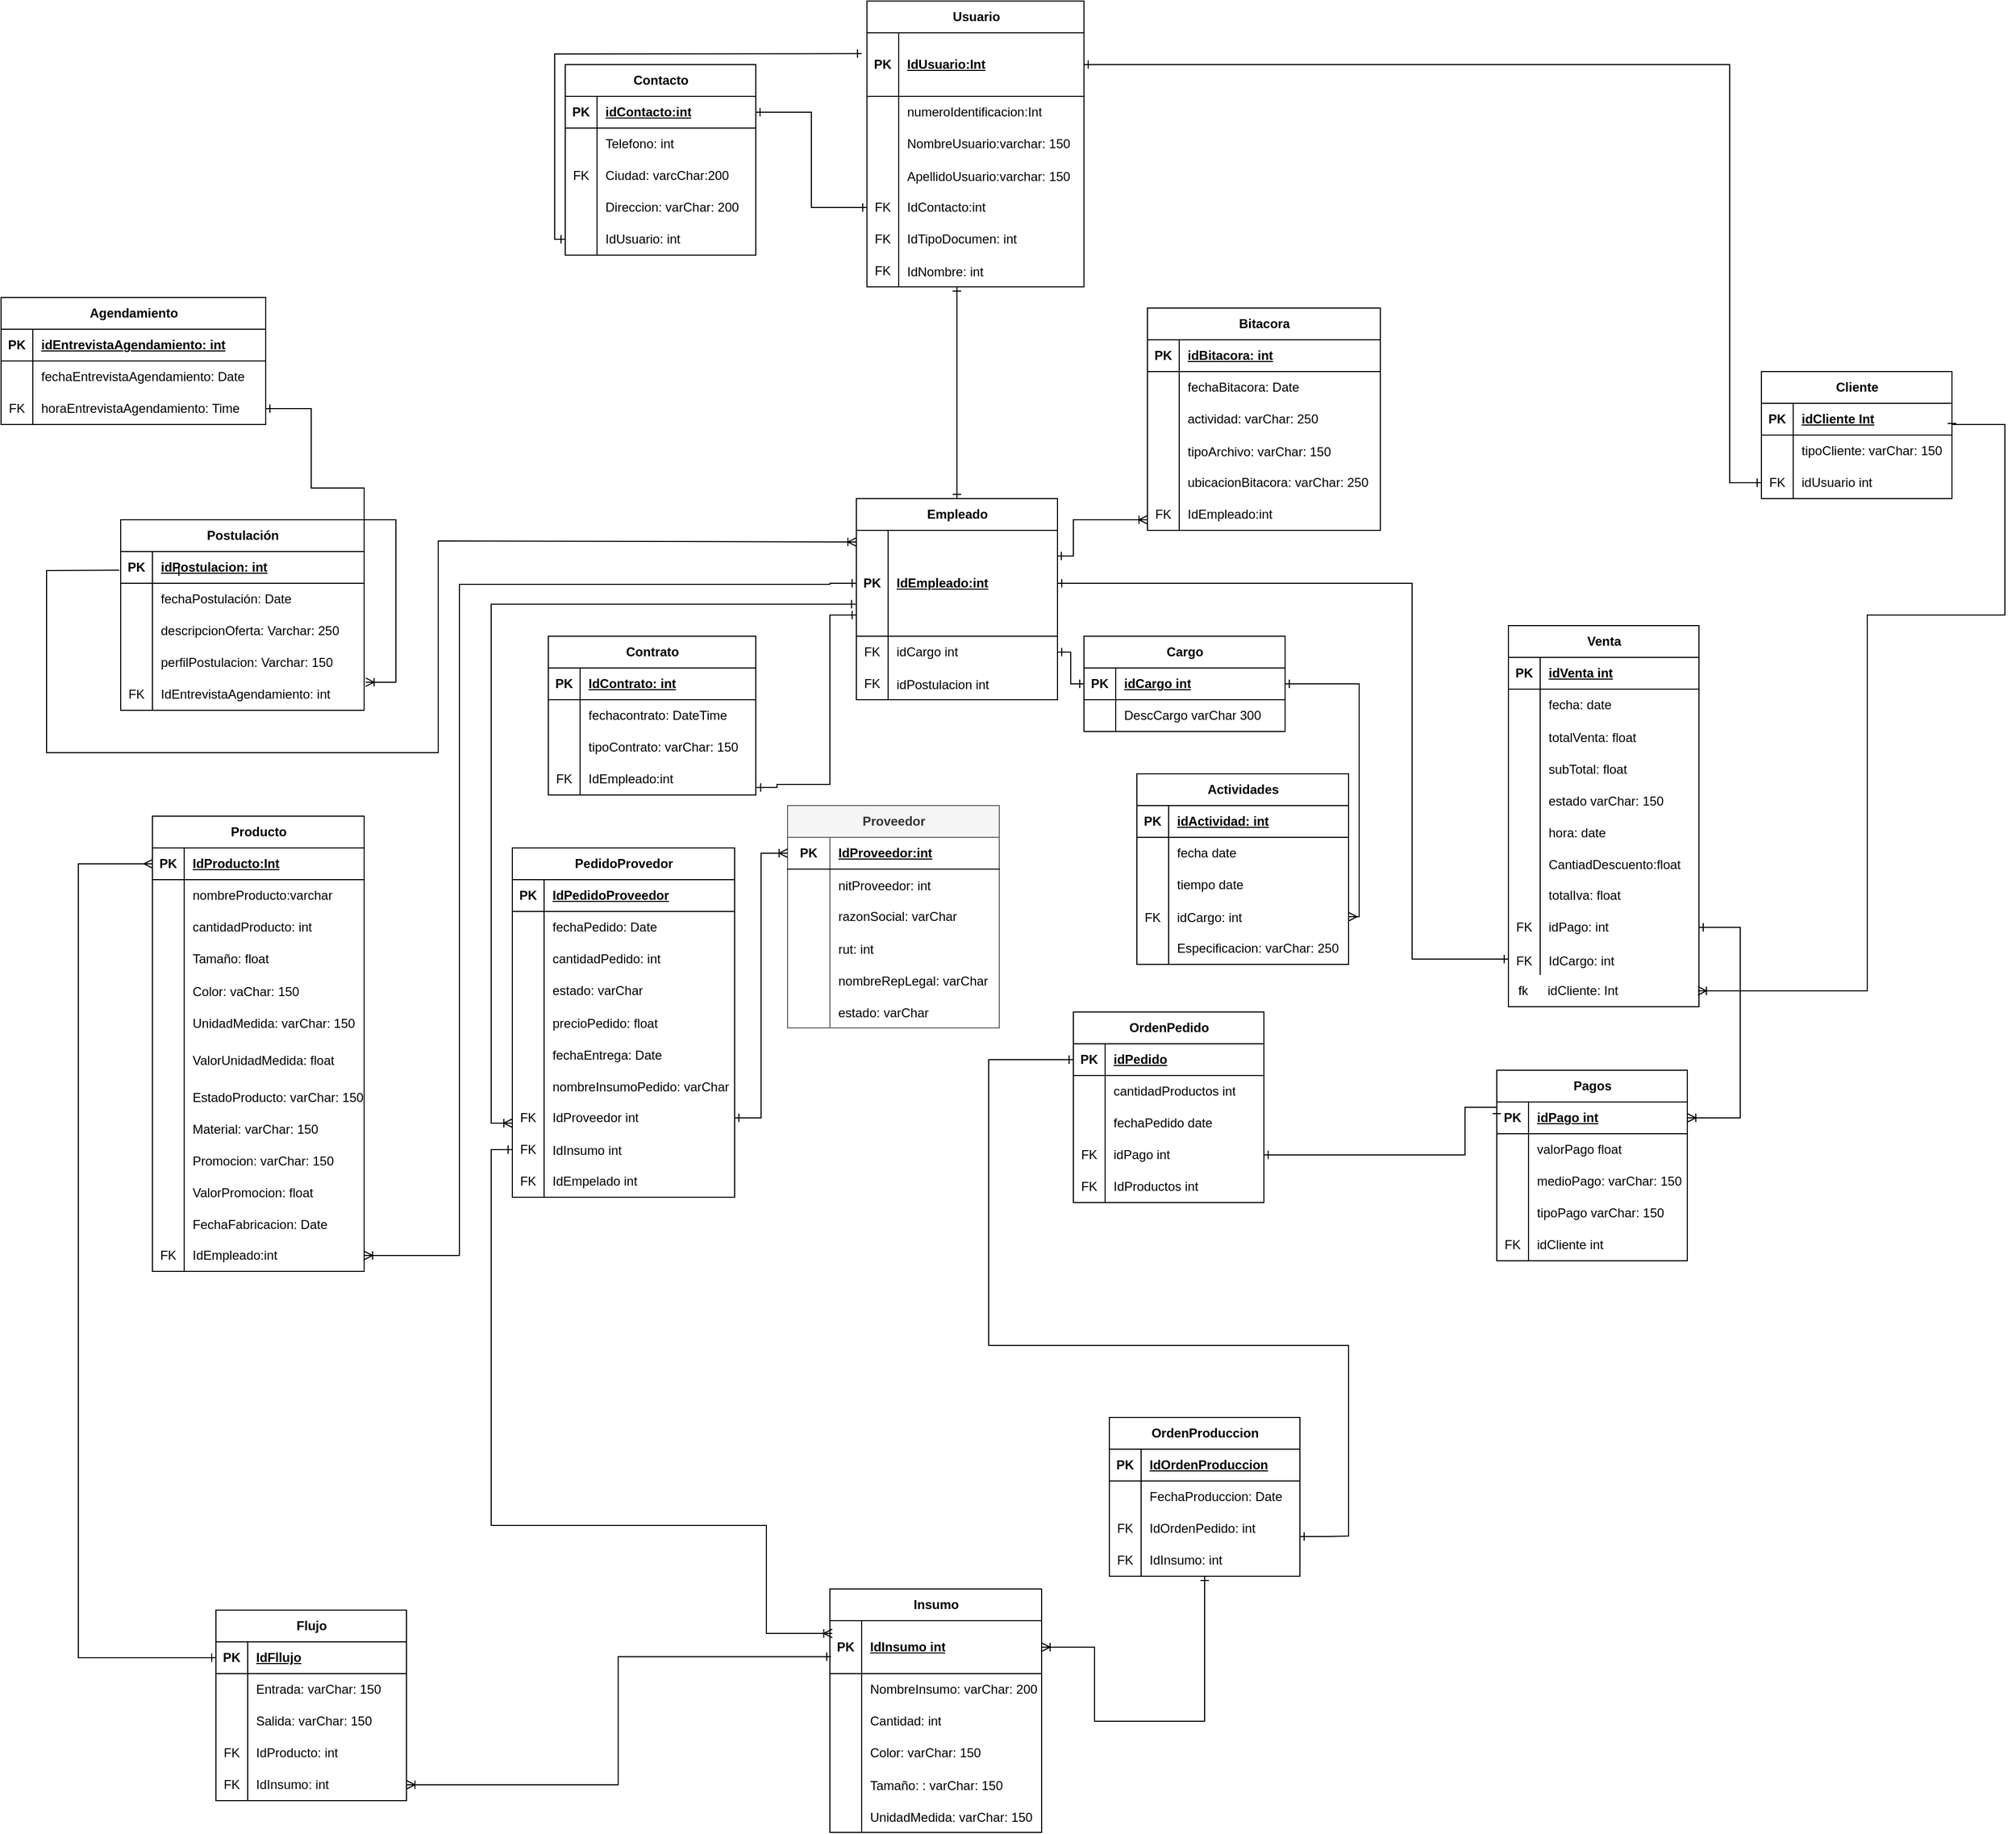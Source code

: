 <mxfile version="21.0.10" type="google"><diagram name="Página-1" id="AAHl-Tt-R4fgta7fsoGU"><mxGraphModel grid="1" page="1" gridSize="10" guides="1" tooltips="1" connect="1" arrows="1" fold="1" pageScale="1" pageWidth="827" pageHeight="1169" math="0" shadow="0"><root><mxCell id="0"/><mxCell id="1" parent="0"/><mxCell id="S8UszaijcGUGaIpYzpWw-1" value="Cliente" style="shape=table;startSize=30;container=1;collapsible=1;childLayout=tableLayout;fixedRows=1;rowLines=0;fontStyle=1;align=center;resizeLast=1;html=1;" vertex="1" parent="1"><mxGeometry x="1250" y="380" width="180" height="120" as="geometry"/></mxCell><mxCell id="S8UszaijcGUGaIpYzpWw-2" value="" style="shape=tableRow;horizontal=0;startSize=0;swimlaneHead=0;swimlaneBody=0;fillColor=none;collapsible=0;dropTarget=0;points=[[0,0.5],[1,0.5]];portConstraint=eastwest;top=0;left=0;right=0;bottom=1;" vertex="1" parent="S8UszaijcGUGaIpYzpWw-1"><mxGeometry y="30" width="180" height="30" as="geometry"/></mxCell><mxCell id="S8UszaijcGUGaIpYzpWw-3" value="PK" style="shape=partialRectangle;connectable=0;fillColor=none;top=0;left=0;bottom=0;right=0;fontStyle=1;overflow=hidden;whiteSpace=wrap;html=1;" vertex="1" parent="S8UszaijcGUGaIpYzpWw-2"><mxGeometry width="30" height="30" as="geometry"><mxRectangle width="30" height="30" as="alternateBounds"/></mxGeometry></mxCell><mxCell id="S8UszaijcGUGaIpYzpWw-4" value="idCliente Int" style="shape=partialRectangle;connectable=0;fillColor=none;top=0;left=0;bottom=0;right=0;align=left;spacingLeft=6;fontStyle=5;overflow=hidden;whiteSpace=wrap;html=1;" vertex="1" parent="S8UszaijcGUGaIpYzpWw-2"><mxGeometry x="30" width="150" height="30" as="geometry"><mxRectangle width="150" height="30" as="alternateBounds"/></mxGeometry></mxCell><mxCell id="S8UszaijcGUGaIpYzpWw-5" value="" style="shape=tableRow;horizontal=0;startSize=0;swimlaneHead=0;swimlaneBody=0;fillColor=none;collapsible=0;dropTarget=0;points=[[0,0.5],[1,0.5]];portConstraint=eastwest;top=0;left=0;right=0;bottom=0;" vertex="1" parent="S8UszaijcGUGaIpYzpWw-1"><mxGeometry y="60" width="180" height="30" as="geometry"/></mxCell><mxCell id="S8UszaijcGUGaIpYzpWw-6" value="" style="shape=partialRectangle;connectable=0;fillColor=none;top=0;left=0;bottom=0;right=0;editable=1;overflow=hidden;whiteSpace=wrap;html=1;" vertex="1" parent="S8UszaijcGUGaIpYzpWw-5"><mxGeometry width="30" height="30" as="geometry"><mxRectangle width="30" height="30" as="alternateBounds"/></mxGeometry></mxCell><mxCell id="S8UszaijcGUGaIpYzpWw-7" value="tipoCliente: varChar: 150" style="shape=partialRectangle;connectable=0;fillColor=none;top=0;left=0;bottom=0;right=0;align=left;spacingLeft=6;overflow=hidden;whiteSpace=wrap;html=1;" vertex="1" parent="S8UszaijcGUGaIpYzpWw-5"><mxGeometry x="30" width="150" height="30" as="geometry"><mxRectangle width="150" height="30" as="alternateBounds"/></mxGeometry></mxCell><mxCell id="S8UszaijcGUGaIpYzpWw-132" value="" style="shape=tableRow;horizontal=0;startSize=0;swimlaneHead=0;swimlaneBody=0;fillColor=none;collapsible=0;dropTarget=0;points=[[0,0.5],[1,0.5]];portConstraint=eastwest;top=0;left=0;right=0;bottom=0;" vertex="1" parent="S8UszaijcGUGaIpYzpWw-1"><mxGeometry y="90" width="180" height="30" as="geometry"/></mxCell><mxCell id="S8UszaijcGUGaIpYzpWw-133" value="FK" style="shape=partialRectangle;connectable=0;fillColor=none;top=0;left=0;bottom=0;right=0;fontStyle=0;overflow=hidden;whiteSpace=wrap;html=1;" vertex="1" parent="S8UszaijcGUGaIpYzpWw-132"><mxGeometry width="30" height="30" as="geometry"><mxRectangle width="30" height="30" as="alternateBounds"/></mxGeometry></mxCell><mxCell id="S8UszaijcGUGaIpYzpWw-134" value="idUsuario int" style="shape=partialRectangle;connectable=0;fillColor=none;top=0;left=0;bottom=0;right=0;align=left;spacingLeft=6;fontStyle=0;overflow=hidden;whiteSpace=wrap;html=1;" vertex="1" parent="S8UszaijcGUGaIpYzpWw-132"><mxGeometry x="30" width="150" height="30" as="geometry"><mxRectangle width="150" height="30" as="alternateBounds"/></mxGeometry></mxCell><mxCell id="S8UszaijcGUGaIpYzpWw-118" value="Pagos" style="shape=table;startSize=30;container=1;collapsible=1;childLayout=tableLayout;fixedRows=1;rowLines=0;fontStyle=1;align=center;resizeLast=1;html=1;" vertex="1" parent="1"><mxGeometry x="1000" y="1040" width="180" height="180" as="geometry"/></mxCell><mxCell id="S8UszaijcGUGaIpYzpWw-119" value="" style="shape=tableRow;horizontal=0;startSize=0;swimlaneHead=0;swimlaneBody=0;fillColor=none;collapsible=0;dropTarget=0;points=[[0,0.5],[1,0.5]];portConstraint=eastwest;top=0;left=0;right=0;bottom=1;" vertex="1" parent="S8UszaijcGUGaIpYzpWw-118"><mxGeometry y="30" width="180" height="30" as="geometry"/></mxCell><mxCell id="S8UszaijcGUGaIpYzpWw-120" value="PK" style="shape=partialRectangle;connectable=0;fillColor=none;top=0;left=0;bottom=0;right=0;fontStyle=1;overflow=hidden;whiteSpace=wrap;html=1;" vertex="1" parent="S8UszaijcGUGaIpYzpWw-119"><mxGeometry width="30" height="30" as="geometry"><mxRectangle width="30" height="30" as="alternateBounds"/></mxGeometry></mxCell><mxCell id="S8UszaijcGUGaIpYzpWw-121" value="idPago int" style="shape=partialRectangle;connectable=0;fillColor=none;top=0;left=0;bottom=0;right=0;align=left;spacingLeft=6;fontStyle=5;overflow=hidden;whiteSpace=wrap;html=1;" vertex="1" parent="S8UszaijcGUGaIpYzpWw-119"><mxGeometry x="30" width="150" height="30" as="geometry"><mxRectangle width="150" height="30" as="alternateBounds"/></mxGeometry></mxCell><mxCell id="S8UszaijcGUGaIpYzpWw-122" value="" style="shape=tableRow;horizontal=0;startSize=0;swimlaneHead=0;swimlaneBody=0;fillColor=none;collapsible=0;dropTarget=0;points=[[0,0.5],[1,0.5]];portConstraint=eastwest;top=0;left=0;right=0;bottom=0;" vertex="1" parent="S8UszaijcGUGaIpYzpWw-118"><mxGeometry y="60" width="180" height="30" as="geometry"/></mxCell><mxCell id="S8UszaijcGUGaIpYzpWw-123" value="" style="shape=partialRectangle;connectable=0;fillColor=none;top=0;left=0;bottom=0;right=0;editable=1;overflow=hidden;whiteSpace=wrap;html=1;" vertex="1" parent="S8UszaijcGUGaIpYzpWw-122"><mxGeometry width="30" height="30" as="geometry"><mxRectangle width="30" height="30" as="alternateBounds"/></mxGeometry></mxCell><mxCell id="S8UszaijcGUGaIpYzpWw-124" value="valorPago float" style="shape=partialRectangle;connectable=0;fillColor=none;top=0;left=0;bottom=0;right=0;align=left;spacingLeft=6;overflow=hidden;whiteSpace=wrap;html=1;" vertex="1" parent="S8UszaijcGUGaIpYzpWw-122"><mxGeometry x="30" width="150" height="30" as="geometry"><mxRectangle width="150" height="30" as="alternateBounds"/></mxGeometry></mxCell><mxCell id="S8UszaijcGUGaIpYzpWw-125" value="" style="shape=tableRow;horizontal=0;startSize=0;swimlaneHead=0;swimlaneBody=0;fillColor=none;collapsible=0;dropTarget=0;points=[[0,0.5],[1,0.5]];portConstraint=eastwest;top=0;left=0;right=0;bottom=0;" vertex="1" parent="S8UszaijcGUGaIpYzpWw-118"><mxGeometry y="90" width="180" height="30" as="geometry"/></mxCell><mxCell id="S8UszaijcGUGaIpYzpWw-126" value="" style="shape=partialRectangle;connectable=0;fillColor=none;top=0;left=0;bottom=0;right=0;editable=1;overflow=hidden;whiteSpace=wrap;html=1;" vertex="1" parent="S8UszaijcGUGaIpYzpWw-125"><mxGeometry width="30" height="30" as="geometry"><mxRectangle width="30" height="30" as="alternateBounds"/></mxGeometry></mxCell><mxCell id="S8UszaijcGUGaIpYzpWw-127" value="medioPago: varChar: 150" style="shape=partialRectangle;connectable=0;fillColor=none;top=0;left=0;bottom=0;right=0;align=left;spacingLeft=6;overflow=hidden;whiteSpace=wrap;html=1;" vertex="1" parent="S8UszaijcGUGaIpYzpWw-125"><mxGeometry x="30" width="150" height="30" as="geometry"><mxRectangle width="150" height="30" as="alternateBounds"/></mxGeometry></mxCell><mxCell id="S8UszaijcGUGaIpYzpWw-128" value="" style="shape=tableRow;horizontal=0;startSize=0;swimlaneHead=0;swimlaneBody=0;fillColor=none;collapsible=0;dropTarget=0;points=[[0,0.5],[1,0.5]];portConstraint=eastwest;top=0;left=0;right=0;bottom=0;" vertex="1" parent="S8UszaijcGUGaIpYzpWw-118"><mxGeometry y="120" width="180" height="30" as="geometry"/></mxCell><mxCell id="S8UszaijcGUGaIpYzpWw-129" value="" style="shape=partialRectangle;connectable=0;fillColor=none;top=0;left=0;bottom=0;right=0;editable=1;overflow=hidden;whiteSpace=wrap;html=1;" vertex="1" parent="S8UszaijcGUGaIpYzpWw-128"><mxGeometry width="30" height="30" as="geometry"><mxRectangle width="30" height="30" as="alternateBounds"/></mxGeometry></mxCell><mxCell id="S8UszaijcGUGaIpYzpWw-130" value="tipoPago varChar: 150" style="shape=partialRectangle;connectable=0;fillColor=none;top=0;left=0;bottom=0;right=0;align=left;spacingLeft=6;overflow=hidden;whiteSpace=wrap;html=1;" vertex="1" parent="S8UszaijcGUGaIpYzpWw-128"><mxGeometry x="30" width="150" height="30" as="geometry"><mxRectangle width="150" height="30" as="alternateBounds"/></mxGeometry></mxCell><mxCell id="S8UszaijcGUGaIpYzpWw-136" value="" style="shape=tableRow;horizontal=0;startSize=0;swimlaneHead=0;swimlaneBody=0;fillColor=none;collapsible=0;dropTarget=0;points=[[0,0.5],[1,0.5]];portConstraint=eastwest;top=0;left=0;right=0;bottom=0;" vertex="1" parent="S8UszaijcGUGaIpYzpWw-118"><mxGeometry y="150" width="180" height="30" as="geometry"/></mxCell><mxCell id="S8UszaijcGUGaIpYzpWw-137" value="FK" style="shape=partialRectangle;connectable=0;fillColor=none;top=0;left=0;bottom=0;right=0;fontStyle=0;overflow=hidden;whiteSpace=wrap;html=1;" vertex="1" parent="S8UszaijcGUGaIpYzpWw-136"><mxGeometry width="30" height="30" as="geometry"><mxRectangle width="30" height="30" as="alternateBounds"/></mxGeometry></mxCell><mxCell id="S8UszaijcGUGaIpYzpWw-138" value="idCliente int" style="shape=partialRectangle;connectable=0;fillColor=none;top=0;left=0;bottom=0;right=0;align=left;spacingLeft=6;fontStyle=0;overflow=hidden;whiteSpace=wrap;html=1;" vertex="1" parent="S8UszaijcGUGaIpYzpWw-136"><mxGeometry x="30" width="150" height="30" as="geometry"><mxRectangle width="150" height="30" as="alternateBounds"/></mxGeometry></mxCell><mxCell id="3uWqC-cRNyww_sSe4s8u-37" value="Producto" style="shape=table;startSize=30;container=1;collapsible=1;childLayout=tableLayout;fixedRows=1;rowLines=0;fontStyle=1;align=center;resizeLast=1;html=1;" vertex="1" parent="1"><mxGeometry x="-270" y="800" width="200" height="430" as="geometry"/></mxCell><mxCell id="3uWqC-cRNyww_sSe4s8u-38" value="" style="shape=tableRow;horizontal=0;startSize=0;swimlaneHead=0;swimlaneBody=0;fillColor=none;collapsible=0;dropTarget=0;points=[[0,0.5],[1,0.5]];portConstraint=eastwest;top=0;left=0;right=0;bottom=1;" vertex="1" parent="3uWqC-cRNyww_sSe4s8u-37"><mxGeometry y="30" width="200" height="30" as="geometry"/></mxCell><mxCell id="3uWqC-cRNyww_sSe4s8u-39" value="PK" style="shape=partialRectangle;connectable=0;fillColor=none;top=0;left=0;bottom=0;right=0;fontStyle=1;overflow=hidden;whiteSpace=wrap;html=1;" vertex="1" parent="3uWqC-cRNyww_sSe4s8u-38"><mxGeometry width="30" height="30" as="geometry"><mxRectangle width="30" height="30" as="alternateBounds"/></mxGeometry></mxCell><mxCell id="3uWqC-cRNyww_sSe4s8u-40" value="IdProducto:Int" style="shape=partialRectangle;connectable=0;fillColor=none;top=0;left=0;bottom=0;right=0;align=left;spacingLeft=6;fontStyle=5;overflow=hidden;whiteSpace=wrap;html=1;" vertex="1" parent="3uWqC-cRNyww_sSe4s8u-38"><mxGeometry x="30" width="170" height="30" as="geometry"><mxRectangle width="170" height="30" as="alternateBounds"/></mxGeometry></mxCell><mxCell id="3uWqC-cRNyww_sSe4s8u-41" value="" style="shape=tableRow;horizontal=0;startSize=0;swimlaneHead=0;swimlaneBody=0;fillColor=none;collapsible=0;dropTarget=0;points=[[0,0.5],[1,0.5]];portConstraint=eastwest;top=0;left=0;right=0;bottom=0;" vertex="1" parent="3uWqC-cRNyww_sSe4s8u-37"><mxGeometry y="60" width="200" height="30" as="geometry"/></mxCell><mxCell id="3uWqC-cRNyww_sSe4s8u-42" value="" style="shape=partialRectangle;connectable=0;fillColor=none;top=0;left=0;bottom=0;right=0;editable=1;overflow=hidden;whiteSpace=wrap;html=1;" vertex="1" parent="3uWqC-cRNyww_sSe4s8u-41"><mxGeometry width="30" height="30" as="geometry"><mxRectangle width="30" height="30" as="alternateBounds"/></mxGeometry></mxCell><mxCell id="3uWqC-cRNyww_sSe4s8u-43" value="nombreProducto:varchar" style="shape=partialRectangle;connectable=0;fillColor=none;top=0;left=0;bottom=0;right=0;align=left;spacingLeft=6;overflow=hidden;whiteSpace=wrap;html=1;" vertex="1" parent="3uWqC-cRNyww_sSe4s8u-41"><mxGeometry x="30" width="170" height="30" as="geometry"><mxRectangle width="170" height="30" as="alternateBounds"/></mxGeometry></mxCell><mxCell id="3uWqC-cRNyww_sSe4s8u-44" value="" style="shape=tableRow;horizontal=0;startSize=0;swimlaneHead=0;swimlaneBody=0;fillColor=none;collapsible=0;dropTarget=0;points=[[0,0.5],[1,0.5]];portConstraint=eastwest;top=0;left=0;right=0;bottom=0;" vertex="1" parent="3uWqC-cRNyww_sSe4s8u-37"><mxGeometry y="90" width="200" height="30" as="geometry"/></mxCell><mxCell id="3uWqC-cRNyww_sSe4s8u-45" value="" style="shape=partialRectangle;connectable=0;fillColor=none;top=0;left=0;bottom=0;right=0;editable=1;overflow=hidden;whiteSpace=wrap;html=1;" vertex="1" parent="3uWqC-cRNyww_sSe4s8u-44"><mxGeometry width="30" height="30" as="geometry"><mxRectangle width="30" height="30" as="alternateBounds"/></mxGeometry></mxCell><mxCell id="3uWqC-cRNyww_sSe4s8u-46" value="cantidadProducto: int" style="shape=partialRectangle;connectable=0;fillColor=none;top=0;left=0;bottom=0;right=0;align=left;spacingLeft=6;overflow=hidden;whiteSpace=wrap;html=1;" vertex="1" parent="3uWqC-cRNyww_sSe4s8u-44"><mxGeometry x="30" width="170" height="30" as="geometry"><mxRectangle width="170" height="30" as="alternateBounds"/></mxGeometry></mxCell><mxCell id="3uWqC-cRNyww_sSe4s8u-47" value="" style="shape=tableRow;horizontal=0;startSize=0;swimlaneHead=0;swimlaneBody=0;fillColor=none;collapsible=0;dropTarget=0;points=[[0,0.5],[1,0.5]];portConstraint=eastwest;top=0;left=0;right=0;bottom=0;" vertex="1" parent="3uWqC-cRNyww_sSe4s8u-37"><mxGeometry y="120" width="200" height="30" as="geometry"/></mxCell><mxCell id="3uWqC-cRNyww_sSe4s8u-48" value="" style="shape=partialRectangle;connectable=0;fillColor=none;top=0;left=0;bottom=0;right=0;editable=1;overflow=hidden;whiteSpace=wrap;html=1;" vertex="1" parent="3uWqC-cRNyww_sSe4s8u-47"><mxGeometry width="30" height="30" as="geometry"><mxRectangle width="30" height="30" as="alternateBounds"/></mxGeometry></mxCell><mxCell id="3uWqC-cRNyww_sSe4s8u-49" value="Tamaño: float" style="shape=partialRectangle;connectable=0;fillColor=none;top=0;left=0;bottom=0;right=0;align=left;spacingLeft=6;overflow=hidden;whiteSpace=wrap;html=1;" vertex="1" parent="3uWqC-cRNyww_sSe4s8u-47"><mxGeometry x="30" width="170" height="30" as="geometry"><mxRectangle width="170" height="30" as="alternateBounds"/></mxGeometry></mxCell><mxCell id="3uWqC-cRNyww_sSe4s8u-50" value="" style="shape=tableRow;horizontal=0;startSize=0;swimlaneHead=0;swimlaneBody=0;fillColor=none;collapsible=0;dropTarget=0;points=[[0,0.5],[1,0.5]];portConstraint=eastwest;top=0;left=0;right=0;bottom=0;" vertex="1" parent="3uWqC-cRNyww_sSe4s8u-37"><mxGeometry y="150" width="200" height="30" as="geometry"/></mxCell><mxCell id="3uWqC-cRNyww_sSe4s8u-51" value="" style="shape=partialRectangle;connectable=0;fillColor=none;top=0;left=0;bottom=0;right=0;editable=1;overflow=hidden;" vertex="1" parent="3uWqC-cRNyww_sSe4s8u-50"><mxGeometry width="30" height="30" as="geometry"><mxRectangle width="30" height="30" as="alternateBounds"/></mxGeometry></mxCell><mxCell id="3uWqC-cRNyww_sSe4s8u-52" value="Color: vaChar: 150" style="shape=partialRectangle;connectable=0;fillColor=none;top=0;left=0;bottom=0;right=0;align=left;spacingLeft=6;overflow=hidden;" vertex="1" parent="3uWqC-cRNyww_sSe4s8u-50"><mxGeometry x="30" width="170" height="30" as="geometry"><mxRectangle width="170" height="30" as="alternateBounds"/></mxGeometry></mxCell><mxCell id="3uWqC-cRNyww_sSe4s8u-56" value="" style="shape=tableRow;horizontal=0;startSize=0;swimlaneHead=0;swimlaneBody=0;fillColor=none;collapsible=0;dropTarget=0;points=[[0,0.5],[1,0.5]];portConstraint=eastwest;top=0;left=0;right=0;bottom=0;" vertex="1" parent="3uWqC-cRNyww_sSe4s8u-37"><mxGeometry y="180" width="200" height="30" as="geometry"/></mxCell><mxCell id="3uWqC-cRNyww_sSe4s8u-57" value="" style="shape=partialRectangle;connectable=0;fillColor=none;top=0;left=0;bottom=0;right=0;editable=1;overflow=hidden;" vertex="1" parent="3uWqC-cRNyww_sSe4s8u-56"><mxGeometry width="30" height="30" as="geometry"><mxRectangle width="30" height="30" as="alternateBounds"/></mxGeometry></mxCell><mxCell id="3uWqC-cRNyww_sSe4s8u-58" value="UnidadMedida: varChar: 150" style="shape=partialRectangle;connectable=0;fillColor=none;top=0;left=0;bottom=0;right=0;align=left;spacingLeft=6;overflow=hidden;" vertex="1" parent="3uWqC-cRNyww_sSe4s8u-56"><mxGeometry x="30" width="170" height="30" as="geometry"><mxRectangle width="170" height="30" as="alternateBounds"/></mxGeometry></mxCell><mxCell id="3uWqC-cRNyww_sSe4s8u-59" value="" style="shape=tableRow;horizontal=0;startSize=0;swimlaneHead=0;swimlaneBody=0;fillColor=none;collapsible=0;dropTarget=0;points=[[0,0.5],[1,0.5]];portConstraint=eastwest;top=0;left=0;right=0;bottom=0;" vertex="1" parent="3uWqC-cRNyww_sSe4s8u-37"><mxGeometry y="210" width="200" height="40" as="geometry"/></mxCell><mxCell id="3uWqC-cRNyww_sSe4s8u-60" value="" style="shape=partialRectangle;connectable=0;fillColor=none;top=0;left=0;bottom=0;right=0;editable=1;overflow=hidden;" vertex="1" parent="3uWqC-cRNyww_sSe4s8u-59"><mxGeometry width="30" height="40" as="geometry"><mxRectangle width="30" height="40" as="alternateBounds"/></mxGeometry></mxCell><mxCell id="3uWqC-cRNyww_sSe4s8u-61" value="ValorUnidadMedida: float" style="shape=partialRectangle;connectable=0;fillColor=none;top=0;left=0;bottom=0;right=0;align=left;spacingLeft=6;overflow=hidden;" vertex="1" parent="3uWqC-cRNyww_sSe4s8u-59"><mxGeometry x="30" width="170" height="40" as="geometry"><mxRectangle width="170" height="40" as="alternateBounds"/></mxGeometry></mxCell><mxCell id="3uWqC-cRNyww_sSe4s8u-62" value="" style="shape=tableRow;horizontal=0;startSize=0;swimlaneHead=0;swimlaneBody=0;fillColor=none;collapsible=0;dropTarget=0;points=[[0,0.5],[1,0.5]];portConstraint=eastwest;top=0;left=0;right=0;bottom=0;" vertex="1" parent="3uWqC-cRNyww_sSe4s8u-37"><mxGeometry y="250" width="200" height="30" as="geometry"/></mxCell><mxCell id="3uWqC-cRNyww_sSe4s8u-63" value="" style="shape=partialRectangle;connectable=0;fillColor=none;top=0;left=0;bottom=0;right=0;editable=1;overflow=hidden;" vertex="1" parent="3uWqC-cRNyww_sSe4s8u-62"><mxGeometry width="30" height="30" as="geometry"><mxRectangle width="30" height="30" as="alternateBounds"/></mxGeometry></mxCell><mxCell id="3uWqC-cRNyww_sSe4s8u-64" value="EstadoProducto: varChar: 150" style="shape=partialRectangle;connectable=0;fillColor=none;top=0;left=0;bottom=0;right=0;align=left;spacingLeft=6;overflow=hidden;" vertex="1" parent="3uWqC-cRNyww_sSe4s8u-62"><mxGeometry x="30" width="170" height="30" as="geometry"><mxRectangle width="170" height="30" as="alternateBounds"/></mxGeometry></mxCell><mxCell id="3uWqC-cRNyww_sSe4s8u-65" value="" style="shape=tableRow;horizontal=0;startSize=0;swimlaneHead=0;swimlaneBody=0;fillColor=none;collapsible=0;dropTarget=0;points=[[0,0.5],[1,0.5]];portConstraint=eastwest;top=0;left=0;right=0;bottom=0;" vertex="1" parent="3uWqC-cRNyww_sSe4s8u-37"><mxGeometry y="280" width="200" height="30" as="geometry"/></mxCell><mxCell id="3uWqC-cRNyww_sSe4s8u-66" value="" style="shape=partialRectangle;connectable=0;fillColor=none;top=0;left=0;bottom=0;right=0;editable=1;overflow=hidden;" vertex="1" parent="3uWqC-cRNyww_sSe4s8u-65"><mxGeometry width="30" height="30" as="geometry"><mxRectangle width="30" height="30" as="alternateBounds"/></mxGeometry></mxCell><mxCell id="3uWqC-cRNyww_sSe4s8u-67" value="Material: varChar: 150" style="shape=partialRectangle;connectable=0;fillColor=none;top=0;left=0;bottom=0;right=0;align=left;spacingLeft=6;overflow=hidden;" vertex="1" parent="3uWqC-cRNyww_sSe4s8u-65"><mxGeometry x="30" width="170" height="30" as="geometry"><mxRectangle width="170" height="30" as="alternateBounds"/></mxGeometry></mxCell><mxCell id="3uWqC-cRNyww_sSe4s8u-68" value="" style="shape=tableRow;horizontal=0;startSize=0;swimlaneHead=0;swimlaneBody=0;fillColor=none;collapsible=0;dropTarget=0;points=[[0,0.5],[1,0.5]];portConstraint=eastwest;top=0;left=0;right=0;bottom=0;" vertex="1" parent="3uWqC-cRNyww_sSe4s8u-37"><mxGeometry y="310" width="200" height="30" as="geometry"/></mxCell><mxCell id="3uWqC-cRNyww_sSe4s8u-69" value="" style="shape=partialRectangle;connectable=0;fillColor=none;top=0;left=0;bottom=0;right=0;editable=1;overflow=hidden;" vertex="1" parent="3uWqC-cRNyww_sSe4s8u-68"><mxGeometry width="30" height="30" as="geometry"><mxRectangle width="30" height="30" as="alternateBounds"/></mxGeometry></mxCell><mxCell id="3uWqC-cRNyww_sSe4s8u-70" value="Promocion: varChar: 150" style="shape=partialRectangle;connectable=0;fillColor=none;top=0;left=0;bottom=0;right=0;align=left;spacingLeft=6;overflow=hidden;" vertex="1" parent="3uWqC-cRNyww_sSe4s8u-68"><mxGeometry x="30" width="170" height="30" as="geometry"><mxRectangle width="170" height="30" as="alternateBounds"/></mxGeometry></mxCell><mxCell id="3uWqC-cRNyww_sSe4s8u-71" value="" style="shape=tableRow;horizontal=0;startSize=0;swimlaneHead=0;swimlaneBody=0;fillColor=none;collapsible=0;dropTarget=0;points=[[0,0.5],[1,0.5]];portConstraint=eastwest;top=0;left=0;right=0;bottom=0;" vertex="1" parent="3uWqC-cRNyww_sSe4s8u-37"><mxGeometry y="340" width="200" height="30" as="geometry"/></mxCell><mxCell id="3uWqC-cRNyww_sSe4s8u-72" value="" style="shape=partialRectangle;connectable=0;fillColor=none;top=0;left=0;bottom=0;right=0;editable=1;overflow=hidden;" vertex="1" parent="3uWqC-cRNyww_sSe4s8u-71"><mxGeometry width="30" height="30" as="geometry"><mxRectangle width="30" height="30" as="alternateBounds"/></mxGeometry></mxCell><mxCell id="3uWqC-cRNyww_sSe4s8u-73" value="ValorPromocion: float" style="shape=partialRectangle;connectable=0;fillColor=none;top=0;left=0;bottom=0;right=0;align=left;spacingLeft=6;overflow=hidden;" vertex="1" parent="3uWqC-cRNyww_sSe4s8u-71"><mxGeometry x="30" width="170" height="30" as="geometry"><mxRectangle width="170" height="30" as="alternateBounds"/></mxGeometry></mxCell><mxCell id="3uWqC-cRNyww_sSe4s8u-74" value="" style="shape=tableRow;horizontal=0;startSize=0;swimlaneHead=0;swimlaneBody=0;fillColor=none;collapsible=0;dropTarget=0;points=[[0,0.5],[1,0.5]];portConstraint=eastwest;top=0;left=0;right=0;bottom=0;" vertex="1" parent="3uWqC-cRNyww_sSe4s8u-37"><mxGeometry y="370" width="200" height="30" as="geometry"/></mxCell><mxCell id="3uWqC-cRNyww_sSe4s8u-75" value="" style="shape=partialRectangle;connectable=0;fillColor=none;top=0;left=0;bottom=0;right=0;editable=1;overflow=hidden;" vertex="1" parent="3uWqC-cRNyww_sSe4s8u-74"><mxGeometry width="30" height="30" as="geometry"><mxRectangle width="30" height="30" as="alternateBounds"/></mxGeometry></mxCell><mxCell id="3uWqC-cRNyww_sSe4s8u-76" value="FechaFabricacion: Date" style="shape=partialRectangle;connectable=0;fillColor=none;top=0;left=0;bottom=0;right=0;align=left;spacingLeft=6;overflow=hidden;" vertex="1" parent="3uWqC-cRNyww_sSe4s8u-74"><mxGeometry x="30" width="170" height="30" as="geometry"><mxRectangle width="170" height="30" as="alternateBounds"/></mxGeometry></mxCell><mxCell id="3uWqC-cRNyww_sSe4s8u-77" value="" style="shape=tableRow;horizontal=0;startSize=0;swimlaneHead=0;swimlaneBody=0;fillColor=none;collapsible=0;dropTarget=0;points=[[0,0.5],[1,0.5]];portConstraint=eastwest;top=0;left=0;right=0;bottom=0;" vertex="1" parent="3uWqC-cRNyww_sSe4s8u-37"><mxGeometry y="400" width="200" height="30" as="geometry"/></mxCell><mxCell id="3uWqC-cRNyww_sSe4s8u-78" value="FK" style="shape=partialRectangle;connectable=0;fillColor=none;top=0;left=0;bottom=0;right=0;fontStyle=0;overflow=hidden;whiteSpace=wrap;html=1;" vertex="1" parent="3uWqC-cRNyww_sSe4s8u-77"><mxGeometry width="30" height="30" as="geometry"><mxRectangle width="30" height="30" as="alternateBounds"/></mxGeometry></mxCell><mxCell id="3uWqC-cRNyww_sSe4s8u-79" value="IdEmpleado:int" style="shape=partialRectangle;connectable=0;fillColor=none;top=0;left=0;bottom=0;right=0;align=left;spacingLeft=6;fontStyle=0;overflow=hidden;whiteSpace=wrap;html=1;" vertex="1" parent="3uWqC-cRNyww_sSe4s8u-77"><mxGeometry x="30" width="170" height="30" as="geometry"><mxRectangle width="170" height="30" as="alternateBounds"/></mxGeometry></mxCell><mxCell id="S8UszaijcGUGaIpYzpWw-142" value="" style="edgeStyle=orthogonalEdgeStyle;fontSize=12;html=1;endArrow=ERone;startArrow=ERone;rounded=0;entryX=0;entryY=0.5;entryDx=0;entryDy=0;startFill=0;endFill=0;" edge="1" parent="1" source="RLiYgN_lsO-ERyNSavJJ-2" target="S8UszaijcGUGaIpYzpWw-132"><mxGeometry width="100" height="100" relative="1" as="geometry"><mxPoint x="690" y="490" as="sourcePoint"/><mxPoint x="560" y="980" as="targetPoint"/><Array as="points"><mxPoint x="1220" y="90"/><mxPoint x="1220" y="485"/></Array></mxGeometry></mxCell><mxCell id="S8UszaijcGUGaIpYzpWw-146" value="Venta" style="shape=table;startSize=30;container=1;collapsible=1;childLayout=tableLayout;fixedRows=1;rowLines=0;fontStyle=1;align=center;resizeLast=1;html=1;" vertex="1" parent="1"><mxGeometry x="1011" y="620" width="180" height="360" as="geometry"/></mxCell><mxCell id="S8UszaijcGUGaIpYzpWw-147" value="" style="shape=tableRow;horizontal=0;startSize=0;swimlaneHead=0;swimlaneBody=0;fillColor=none;collapsible=0;dropTarget=0;points=[[0,0.5],[1,0.5]];portConstraint=eastwest;top=0;left=0;right=0;bottom=1;" vertex="1" parent="S8UszaijcGUGaIpYzpWw-146"><mxGeometry y="30" width="180" height="30" as="geometry"/></mxCell><mxCell id="S8UszaijcGUGaIpYzpWw-148" value="PK" style="shape=partialRectangle;connectable=0;fillColor=none;top=0;left=0;bottom=0;right=0;fontStyle=1;overflow=hidden;whiteSpace=wrap;html=1;" vertex="1" parent="S8UszaijcGUGaIpYzpWw-147"><mxGeometry width="30" height="30" as="geometry"><mxRectangle width="30" height="30" as="alternateBounds"/></mxGeometry></mxCell><mxCell id="S8UszaijcGUGaIpYzpWw-149" value="idVenta int" style="shape=partialRectangle;connectable=0;fillColor=none;top=0;left=0;bottom=0;right=0;align=left;spacingLeft=6;fontStyle=5;overflow=hidden;whiteSpace=wrap;html=1;" vertex="1" parent="S8UszaijcGUGaIpYzpWw-147"><mxGeometry x="30" width="150" height="30" as="geometry"><mxRectangle width="150" height="30" as="alternateBounds"/></mxGeometry></mxCell><mxCell id="S8UszaijcGUGaIpYzpWw-150" value="" style="shape=tableRow;horizontal=0;startSize=0;swimlaneHead=0;swimlaneBody=0;fillColor=none;collapsible=0;dropTarget=0;points=[[0,0.5],[1,0.5]];portConstraint=eastwest;top=0;left=0;right=0;bottom=0;" vertex="1" parent="S8UszaijcGUGaIpYzpWw-146"><mxGeometry y="60" width="180" height="30" as="geometry"/></mxCell><mxCell id="S8UszaijcGUGaIpYzpWw-151" value="" style="shape=partialRectangle;connectable=0;fillColor=none;top=0;left=0;bottom=0;right=0;editable=1;overflow=hidden;whiteSpace=wrap;html=1;" vertex="1" parent="S8UszaijcGUGaIpYzpWw-150"><mxGeometry width="30" height="30" as="geometry"><mxRectangle width="30" height="30" as="alternateBounds"/></mxGeometry></mxCell><mxCell id="S8UszaijcGUGaIpYzpWw-152" value="fecha: date" style="shape=partialRectangle;connectable=0;fillColor=none;top=0;left=0;bottom=0;right=0;align=left;spacingLeft=6;overflow=hidden;whiteSpace=wrap;html=1;" vertex="1" parent="S8UszaijcGUGaIpYzpWw-150"><mxGeometry x="30" width="150" height="30" as="geometry"><mxRectangle width="150" height="30" as="alternateBounds"/></mxGeometry></mxCell><mxCell id="S8UszaijcGUGaIpYzpWw-162" value="" style="shape=tableRow;horizontal=0;startSize=0;swimlaneHead=0;swimlaneBody=0;fillColor=none;collapsible=0;dropTarget=0;points=[[0,0.5],[1,0.5]];portConstraint=eastwest;top=0;left=0;right=0;bottom=0;" vertex="1" parent="S8UszaijcGUGaIpYzpWw-146"><mxGeometry y="90" width="180" height="30" as="geometry"/></mxCell><mxCell id="S8UszaijcGUGaIpYzpWw-163" value="" style="shape=partialRectangle;connectable=0;fillColor=none;top=0;left=0;bottom=0;right=0;editable=1;overflow=hidden;" vertex="1" parent="S8UszaijcGUGaIpYzpWw-162"><mxGeometry width="30" height="30" as="geometry"><mxRectangle width="30" height="30" as="alternateBounds"/></mxGeometry></mxCell><mxCell id="S8UszaijcGUGaIpYzpWw-164" value="totalVenta: float" style="shape=partialRectangle;connectable=0;fillColor=none;top=0;left=0;bottom=0;right=0;align=left;spacingLeft=6;overflow=hidden;" vertex="1" parent="S8UszaijcGUGaIpYzpWw-162"><mxGeometry x="30" width="150" height="30" as="geometry"><mxRectangle width="150" height="30" as="alternateBounds"/></mxGeometry></mxCell><mxCell id="S8UszaijcGUGaIpYzpWw-165" value="" style="shape=tableRow;horizontal=0;startSize=0;swimlaneHead=0;swimlaneBody=0;fillColor=none;collapsible=0;dropTarget=0;points=[[0,0.5],[1,0.5]];portConstraint=eastwest;top=0;left=0;right=0;bottom=0;" vertex="1" parent="S8UszaijcGUGaIpYzpWw-146"><mxGeometry y="120" width="180" height="30" as="geometry"/></mxCell><mxCell id="S8UszaijcGUGaIpYzpWw-166" value="" style="shape=partialRectangle;connectable=0;fillColor=none;top=0;left=0;bottom=0;right=0;editable=1;overflow=hidden;" vertex="1" parent="S8UszaijcGUGaIpYzpWw-165"><mxGeometry width="30" height="30" as="geometry"><mxRectangle width="30" height="30" as="alternateBounds"/></mxGeometry></mxCell><mxCell id="S8UszaijcGUGaIpYzpWw-167" value="subTotal: float" style="shape=partialRectangle;connectable=0;fillColor=none;top=0;left=0;bottom=0;right=0;align=left;spacingLeft=6;overflow=hidden;" vertex="1" parent="S8UszaijcGUGaIpYzpWw-165"><mxGeometry x="30" width="150" height="30" as="geometry"><mxRectangle width="150" height="30" as="alternateBounds"/></mxGeometry></mxCell><mxCell id="S8UszaijcGUGaIpYzpWw-171" value="" style="shape=tableRow;horizontal=0;startSize=0;swimlaneHead=0;swimlaneBody=0;fillColor=none;collapsible=0;dropTarget=0;points=[[0,0.5],[1,0.5]];portConstraint=eastwest;top=0;left=0;right=0;bottom=0;" vertex="1" parent="S8UszaijcGUGaIpYzpWw-146"><mxGeometry y="150" width="180" height="30" as="geometry"/></mxCell><mxCell id="S8UszaijcGUGaIpYzpWw-172" value="" style="shape=partialRectangle;connectable=0;fillColor=none;top=0;left=0;bottom=0;right=0;editable=1;overflow=hidden;" vertex="1" parent="S8UszaijcGUGaIpYzpWw-171"><mxGeometry width="30" height="30" as="geometry"><mxRectangle width="30" height="30" as="alternateBounds"/></mxGeometry></mxCell><mxCell id="S8UszaijcGUGaIpYzpWw-173" value="estado varChar: 150" style="shape=partialRectangle;connectable=0;fillColor=none;top=0;left=0;bottom=0;right=0;align=left;spacingLeft=6;overflow=hidden;" vertex="1" parent="S8UszaijcGUGaIpYzpWw-171"><mxGeometry x="30" width="150" height="30" as="geometry"><mxRectangle width="150" height="30" as="alternateBounds"/></mxGeometry></mxCell><mxCell id="S8UszaijcGUGaIpYzpWw-168" value="" style="shape=tableRow;horizontal=0;startSize=0;swimlaneHead=0;swimlaneBody=0;fillColor=none;collapsible=0;dropTarget=0;points=[[0,0.5],[1,0.5]];portConstraint=eastwest;top=0;left=0;right=0;bottom=0;" vertex="1" parent="S8UszaijcGUGaIpYzpWw-146"><mxGeometry y="180" width="180" height="30" as="geometry"/></mxCell><mxCell id="S8UszaijcGUGaIpYzpWw-169" value="" style="shape=partialRectangle;connectable=0;fillColor=none;top=0;left=0;bottom=0;right=0;editable=1;overflow=hidden;" vertex="1" parent="S8UszaijcGUGaIpYzpWw-168"><mxGeometry width="30" height="30" as="geometry"><mxRectangle width="30" height="30" as="alternateBounds"/></mxGeometry></mxCell><mxCell id="S8UszaijcGUGaIpYzpWw-170" value="hora: date" style="shape=partialRectangle;connectable=0;fillColor=none;top=0;left=0;bottom=0;right=0;align=left;spacingLeft=6;overflow=hidden;" vertex="1" parent="S8UszaijcGUGaIpYzpWw-168"><mxGeometry x="30" width="150" height="30" as="geometry"><mxRectangle width="150" height="30" as="alternateBounds"/></mxGeometry></mxCell><mxCell id="Rw9PXvCr5JDTNgOwhyVa-1" value="" style="shape=tableRow;horizontal=0;startSize=0;swimlaneHead=0;swimlaneBody=0;fillColor=none;collapsible=0;dropTarget=0;points=[[0,0.5],[1,0.5]];portConstraint=eastwest;top=0;left=0;right=0;bottom=0;" vertex="1" parent="S8UszaijcGUGaIpYzpWw-146"><mxGeometry y="210" width="180" height="30" as="geometry"/></mxCell><mxCell id="Rw9PXvCr5JDTNgOwhyVa-2" value="" style="shape=partialRectangle;connectable=0;fillColor=none;top=0;left=0;bottom=0;right=0;editable=1;overflow=hidden;" vertex="1" parent="Rw9PXvCr5JDTNgOwhyVa-1"><mxGeometry width="30" height="30" as="geometry"><mxRectangle width="30" height="30" as="alternateBounds"/></mxGeometry></mxCell><mxCell id="Rw9PXvCr5JDTNgOwhyVa-3" value="CantiadDescuento:float" style="shape=partialRectangle;connectable=0;fillColor=none;top=0;left=0;bottom=0;right=0;align=left;spacingLeft=6;overflow=hidden;" vertex="1" parent="Rw9PXvCr5JDTNgOwhyVa-1"><mxGeometry x="30" width="150" height="30" as="geometry"><mxRectangle width="150" height="30" as="alternateBounds"/></mxGeometry></mxCell><mxCell id="S8UszaijcGUGaIpYzpWw-156" value="" style="shape=tableRow;horizontal=0;startSize=0;swimlaneHead=0;swimlaneBody=0;fillColor=none;collapsible=0;dropTarget=0;points=[[0,0.5],[1,0.5]];portConstraint=eastwest;top=0;left=0;right=0;bottom=0;" vertex="1" parent="S8UszaijcGUGaIpYzpWw-146"><mxGeometry y="240" width="180" height="30" as="geometry"/></mxCell><mxCell id="S8UszaijcGUGaIpYzpWw-157" value="" style="shape=partialRectangle;connectable=0;fillColor=none;top=0;left=0;bottom=0;right=0;editable=1;overflow=hidden;whiteSpace=wrap;html=1;" vertex="1" parent="S8UszaijcGUGaIpYzpWw-156"><mxGeometry width="30" height="30" as="geometry"><mxRectangle width="30" height="30" as="alternateBounds"/></mxGeometry></mxCell><mxCell id="S8UszaijcGUGaIpYzpWw-158" value="totalIva: float" style="shape=partialRectangle;connectable=0;fillColor=none;top=0;left=0;bottom=0;right=0;align=left;spacingLeft=6;overflow=hidden;whiteSpace=wrap;html=1;" vertex="1" parent="S8UszaijcGUGaIpYzpWw-156"><mxGeometry x="30" width="150" height="30" as="geometry"><mxRectangle width="150" height="30" as="alternateBounds"/></mxGeometry></mxCell><mxCell id="S8UszaijcGUGaIpYzpWw-159" value="" style="shape=tableRow;horizontal=0;startSize=0;swimlaneHead=0;swimlaneBody=0;fillColor=none;collapsible=0;dropTarget=0;points=[[0,0.5],[1,0.5]];portConstraint=eastwest;top=0;left=0;right=0;bottom=0;" vertex="1" parent="S8UszaijcGUGaIpYzpWw-146"><mxGeometry y="270" width="180" height="30" as="geometry"/></mxCell><mxCell id="S8UszaijcGUGaIpYzpWw-160" value="FK" style="shape=partialRectangle;connectable=0;fillColor=none;top=0;left=0;bottom=0;right=0;fontStyle=0;overflow=hidden;whiteSpace=wrap;html=1;" vertex="1" parent="S8UszaijcGUGaIpYzpWw-159"><mxGeometry width="30" height="30" as="geometry"><mxRectangle width="30" height="30" as="alternateBounds"/></mxGeometry></mxCell><mxCell id="S8UszaijcGUGaIpYzpWw-161" value="idPago: int" style="shape=partialRectangle;connectable=0;fillColor=none;top=0;left=0;bottom=0;right=0;align=left;spacingLeft=6;fontStyle=0;overflow=hidden;whiteSpace=wrap;html=1;" vertex="1" parent="S8UszaijcGUGaIpYzpWw-159"><mxGeometry x="30" width="150" height="30" as="geometry"><mxRectangle width="150" height="30" as="alternateBounds"/></mxGeometry></mxCell><mxCell id="P9DDv_GOlyyJetAgdru_-8" value="" style="shape=tableRow;horizontal=0;startSize=0;swimlaneHead=0;swimlaneBody=0;fillColor=none;collapsible=0;dropTarget=0;points=[[0,0.5],[1,0.5]];portConstraint=eastwest;top=0;left=0;right=0;bottom=0;fontSize=16;" vertex="1" parent="S8UszaijcGUGaIpYzpWw-146"><mxGeometry y="300" width="180" height="30" as="geometry"/></mxCell><mxCell id="P9DDv_GOlyyJetAgdru_-9" value="&lt;font style=&quot;font-size: 12px;&quot;&gt;FK&lt;/font&gt;" style="shape=partialRectangle;connectable=0;fillColor=none;top=0;left=0;bottom=0;right=0;fontStyle=0;overflow=hidden;whiteSpace=wrap;html=1;fontSize=16;" vertex="1" parent="P9DDv_GOlyyJetAgdru_-8"><mxGeometry width="30" height="30" as="geometry"><mxRectangle width="30" height="30" as="alternateBounds"/></mxGeometry></mxCell><mxCell id="P9DDv_GOlyyJetAgdru_-10" value="&lt;font style=&quot;font-size: 12px;&quot;&gt;IdCargo: int&lt;/font&gt;" style="shape=partialRectangle;connectable=0;fillColor=none;top=0;left=0;bottom=0;right=0;align=left;spacingLeft=6;fontStyle=0;overflow=hidden;whiteSpace=wrap;html=1;fontSize=16;" vertex="1" parent="P9DDv_GOlyyJetAgdru_-8"><mxGeometry x="30" width="150" height="30" as="geometry"><mxRectangle width="150" height="30" as="alternateBounds"/></mxGeometry></mxCell><mxCell id="3uWqC-cRNyww_sSe4s8u-81" value="" style="edgeStyle=orthogonalEdgeStyle;fontSize=12;html=1;endArrow=ERoneToMany;startArrow=ERone;rounded=0;startFill=0;exitX=0;exitY=0.5;exitDx=0;exitDy=0;fillColor=#f8cecc;strokeColor=#000000;" edge="1" parent="1" source="RGsKV12En6IC3UZ3SbKq-33" target="3uWqC-cRNyww_sSe4s8u-77"><mxGeometry width="100" height="100" relative="1" as="geometry"><mxPoint x="240" y="750" as="sourcePoint"/><mxPoint x="120" y="1100" as="targetPoint"/><Array as="points"><mxPoint x="370" y="580"/><mxPoint x="370" y="581"/><mxPoint x="20" y="581"/><mxPoint x="20" y="1215"/></Array></mxGeometry></mxCell><mxCell id="3uWqC-cRNyww_sSe4s8u-83" value="Flujo" style="shape=table;startSize=30;container=1;collapsible=1;childLayout=tableLayout;fixedRows=1;rowLines=0;fontStyle=1;align=center;resizeLast=1;html=1;" vertex="1" parent="1"><mxGeometry x="-210" y="1550" width="180" height="180" as="geometry"/></mxCell><mxCell id="3uWqC-cRNyww_sSe4s8u-84" value="" style="shape=tableRow;horizontal=0;startSize=0;swimlaneHead=0;swimlaneBody=0;fillColor=none;collapsible=0;dropTarget=0;points=[[0,0.5],[1,0.5]];portConstraint=eastwest;top=0;left=0;right=0;bottom=1;" vertex="1" parent="3uWqC-cRNyww_sSe4s8u-83"><mxGeometry y="30" width="180" height="30" as="geometry"/></mxCell><mxCell id="3uWqC-cRNyww_sSe4s8u-85" value="PK" style="shape=partialRectangle;connectable=0;fillColor=none;top=0;left=0;bottom=0;right=0;fontStyle=1;overflow=hidden;whiteSpace=wrap;html=1;" vertex="1" parent="3uWqC-cRNyww_sSe4s8u-84"><mxGeometry width="30" height="30" as="geometry"><mxRectangle width="30" height="30" as="alternateBounds"/></mxGeometry></mxCell><mxCell id="3uWqC-cRNyww_sSe4s8u-86" value="IdFllujo" style="shape=partialRectangle;connectable=0;fillColor=none;top=0;left=0;bottom=0;right=0;align=left;spacingLeft=6;fontStyle=5;overflow=hidden;whiteSpace=wrap;html=1;" vertex="1" parent="3uWqC-cRNyww_sSe4s8u-84"><mxGeometry x="30" width="150" height="30" as="geometry"><mxRectangle width="150" height="30" as="alternateBounds"/></mxGeometry></mxCell><mxCell id="3uWqC-cRNyww_sSe4s8u-87" value="" style="shape=tableRow;horizontal=0;startSize=0;swimlaneHead=0;swimlaneBody=0;fillColor=none;collapsible=0;dropTarget=0;points=[[0,0.5],[1,0.5]];portConstraint=eastwest;top=0;left=0;right=0;bottom=0;" vertex="1" parent="3uWqC-cRNyww_sSe4s8u-83"><mxGeometry y="60" width="180" height="30" as="geometry"/></mxCell><mxCell id="3uWqC-cRNyww_sSe4s8u-88" value="" style="shape=partialRectangle;connectable=0;fillColor=none;top=0;left=0;bottom=0;right=0;editable=1;overflow=hidden;whiteSpace=wrap;html=1;" vertex="1" parent="3uWqC-cRNyww_sSe4s8u-87"><mxGeometry width="30" height="30" as="geometry"><mxRectangle width="30" height="30" as="alternateBounds"/></mxGeometry></mxCell><mxCell id="3uWqC-cRNyww_sSe4s8u-89" value="Entrada: varChar: 150" style="shape=partialRectangle;connectable=0;fillColor=none;top=0;left=0;bottom=0;right=0;align=left;spacingLeft=6;overflow=hidden;whiteSpace=wrap;html=1;" vertex="1" parent="3uWqC-cRNyww_sSe4s8u-87"><mxGeometry x="30" width="150" height="30" as="geometry"><mxRectangle width="150" height="30" as="alternateBounds"/></mxGeometry></mxCell><mxCell id="3uWqC-cRNyww_sSe4s8u-90" value="" style="shape=tableRow;horizontal=0;startSize=0;swimlaneHead=0;swimlaneBody=0;fillColor=none;collapsible=0;dropTarget=0;points=[[0,0.5],[1,0.5]];portConstraint=eastwest;top=0;left=0;right=0;bottom=0;" vertex="1" parent="3uWqC-cRNyww_sSe4s8u-83"><mxGeometry y="90" width="180" height="30" as="geometry"/></mxCell><mxCell id="3uWqC-cRNyww_sSe4s8u-91" value="" style="shape=partialRectangle;connectable=0;fillColor=none;top=0;left=0;bottom=0;right=0;editable=1;overflow=hidden;whiteSpace=wrap;html=1;" vertex="1" parent="3uWqC-cRNyww_sSe4s8u-90"><mxGeometry width="30" height="30" as="geometry"><mxRectangle width="30" height="30" as="alternateBounds"/></mxGeometry></mxCell><mxCell id="3uWqC-cRNyww_sSe4s8u-92" value="Salida: varChar: 150" style="shape=partialRectangle;connectable=0;fillColor=none;top=0;left=0;bottom=0;right=0;align=left;spacingLeft=6;overflow=hidden;whiteSpace=wrap;html=1;" vertex="1" parent="3uWqC-cRNyww_sSe4s8u-90"><mxGeometry x="30" width="150" height="30" as="geometry"><mxRectangle width="150" height="30" as="alternateBounds"/></mxGeometry></mxCell><mxCell id="3uWqC-cRNyww_sSe4s8u-96" value="" style="shape=tableRow;horizontal=0;startSize=0;swimlaneHead=0;swimlaneBody=0;fillColor=none;collapsible=0;dropTarget=0;points=[[0,0.5],[1,0.5]];portConstraint=eastwest;top=0;left=0;right=0;bottom=0;" vertex="1" parent="3uWqC-cRNyww_sSe4s8u-83"><mxGeometry y="120" width="180" height="30" as="geometry"/></mxCell><mxCell id="3uWqC-cRNyww_sSe4s8u-97" value="FK" style="shape=partialRectangle;connectable=0;fillColor=none;top=0;left=0;bottom=0;right=0;fontStyle=0;overflow=hidden;whiteSpace=wrap;html=1;" vertex="1" parent="3uWqC-cRNyww_sSe4s8u-96"><mxGeometry width="30" height="30" as="geometry"><mxRectangle width="30" height="30" as="alternateBounds"/></mxGeometry></mxCell><mxCell id="3uWqC-cRNyww_sSe4s8u-98" value="IdProducto: int" style="shape=partialRectangle;connectable=0;fillColor=none;top=0;left=0;bottom=0;right=0;align=left;spacingLeft=6;fontStyle=0;overflow=hidden;whiteSpace=wrap;html=1;" vertex="1" parent="3uWqC-cRNyww_sSe4s8u-96"><mxGeometry x="30" width="150" height="30" as="geometry"><mxRectangle width="150" height="30" as="alternateBounds"/></mxGeometry></mxCell><mxCell id="3uWqC-cRNyww_sSe4s8u-99" value="" style="shape=tableRow;horizontal=0;startSize=0;swimlaneHead=0;swimlaneBody=0;fillColor=none;collapsible=0;dropTarget=0;points=[[0,0.5],[1,0.5]];portConstraint=eastwest;top=0;left=0;right=0;bottom=0;" vertex="1" parent="3uWqC-cRNyww_sSe4s8u-83"><mxGeometry y="150" width="180" height="30" as="geometry"/></mxCell><mxCell id="3uWqC-cRNyww_sSe4s8u-100" value="FK" style="shape=partialRectangle;connectable=0;fillColor=none;top=0;left=0;bottom=0;right=0;fontStyle=0;overflow=hidden;whiteSpace=wrap;html=1;" vertex="1" parent="3uWqC-cRNyww_sSe4s8u-99"><mxGeometry width="30" height="30" as="geometry"><mxRectangle width="30" height="30" as="alternateBounds"/></mxGeometry></mxCell><mxCell id="3uWqC-cRNyww_sSe4s8u-101" value="IdInsumo: int" style="shape=partialRectangle;connectable=0;fillColor=none;top=0;left=0;bottom=0;right=0;align=left;spacingLeft=6;fontStyle=0;overflow=hidden;whiteSpace=wrap;html=1;" vertex="1" parent="3uWqC-cRNyww_sSe4s8u-99"><mxGeometry x="30" width="150" height="30" as="geometry"><mxRectangle width="150" height="30" as="alternateBounds"/></mxGeometry></mxCell><mxCell id="S8UszaijcGUGaIpYzpWw-175" value="OrdenPedido" style="shape=table;startSize=30;container=1;collapsible=1;childLayout=tableLayout;fixedRows=1;rowLines=0;fontStyle=1;align=center;resizeLast=1;html=1;" vertex="1" parent="1"><mxGeometry x="600" y="985" width="180" height="180" as="geometry"/></mxCell><mxCell id="S8UszaijcGUGaIpYzpWw-176" value="" style="shape=tableRow;horizontal=0;startSize=0;swimlaneHead=0;swimlaneBody=0;fillColor=none;collapsible=0;dropTarget=0;points=[[0,0.5],[1,0.5]];portConstraint=eastwest;top=0;left=0;right=0;bottom=1;" vertex="1" parent="S8UszaijcGUGaIpYzpWw-175"><mxGeometry y="30" width="180" height="30" as="geometry"/></mxCell><mxCell id="S8UszaijcGUGaIpYzpWw-177" value="PK" style="shape=partialRectangle;connectable=0;fillColor=none;top=0;left=0;bottom=0;right=0;fontStyle=1;overflow=hidden;whiteSpace=wrap;html=1;" vertex="1" parent="S8UszaijcGUGaIpYzpWw-176"><mxGeometry width="30" height="30" as="geometry"><mxRectangle width="30" height="30" as="alternateBounds"/></mxGeometry></mxCell><mxCell id="S8UszaijcGUGaIpYzpWw-178" value="idPedido" style="shape=partialRectangle;connectable=0;fillColor=none;top=0;left=0;bottom=0;right=0;align=left;spacingLeft=6;fontStyle=5;overflow=hidden;whiteSpace=wrap;html=1;" vertex="1" parent="S8UszaijcGUGaIpYzpWw-176"><mxGeometry x="30" width="150" height="30" as="geometry"><mxRectangle width="150" height="30" as="alternateBounds"/></mxGeometry></mxCell><mxCell id="S8UszaijcGUGaIpYzpWw-179" value="" style="shape=tableRow;horizontal=0;startSize=0;swimlaneHead=0;swimlaneBody=0;fillColor=none;collapsible=0;dropTarget=0;points=[[0,0.5],[1,0.5]];portConstraint=eastwest;top=0;left=0;right=0;bottom=0;" vertex="1" parent="S8UszaijcGUGaIpYzpWw-175"><mxGeometry y="60" width="180" height="30" as="geometry"/></mxCell><mxCell id="S8UszaijcGUGaIpYzpWw-180" value="" style="shape=partialRectangle;connectable=0;fillColor=none;top=0;left=0;bottom=0;right=0;editable=1;overflow=hidden;whiteSpace=wrap;html=1;" vertex="1" parent="S8UszaijcGUGaIpYzpWw-179"><mxGeometry width="30" height="30" as="geometry"><mxRectangle width="30" height="30" as="alternateBounds"/></mxGeometry></mxCell><mxCell id="S8UszaijcGUGaIpYzpWw-181" value="cantidadProductos int" style="shape=partialRectangle;connectable=0;fillColor=none;top=0;left=0;bottom=0;right=0;align=left;spacingLeft=6;overflow=hidden;whiteSpace=wrap;html=1;" vertex="1" parent="S8UszaijcGUGaIpYzpWw-179"><mxGeometry x="30" width="150" height="30" as="geometry"><mxRectangle width="150" height="30" as="alternateBounds"/></mxGeometry></mxCell><mxCell id="S8UszaijcGUGaIpYzpWw-182" value="" style="shape=tableRow;horizontal=0;startSize=0;swimlaneHead=0;swimlaneBody=0;fillColor=none;collapsible=0;dropTarget=0;points=[[0,0.5],[1,0.5]];portConstraint=eastwest;top=0;left=0;right=0;bottom=0;" vertex="1" parent="S8UszaijcGUGaIpYzpWw-175"><mxGeometry y="90" width="180" height="30" as="geometry"/></mxCell><mxCell id="S8UszaijcGUGaIpYzpWw-183" value="" style="shape=partialRectangle;connectable=0;fillColor=none;top=0;left=0;bottom=0;right=0;editable=1;overflow=hidden;whiteSpace=wrap;html=1;" vertex="1" parent="S8UszaijcGUGaIpYzpWw-182"><mxGeometry width="30" height="30" as="geometry"><mxRectangle width="30" height="30" as="alternateBounds"/></mxGeometry></mxCell><mxCell id="S8UszaijcGUGaIpYzpWw-184" value="fechaPedido date" style="shape=partialRectangle;connectable=0;fillColor=none;top=0;left=0;bottom=0;right=0;align=left;spacingLeft=6;overflow=hidden;whiteSpace=wrap;html=1;" vertex="1" parent="S8UszaijcGUGaIpYzpWw-182"><mxGeometry x="30" width="150" height="30" as="geometry"><mxRectangle width="150" height="30" as="alternateBounds"/></mxGeometry></mxCell><mxCell id="S8UszaijcGUGaIpYzpWw-188" value="" style="shape=tableRow;horizontal=0;startSize=0;swimlaneHead=0;swimlaneBody=0;fillColor=none;collapsible=0;dropTarget=0;points=[[0,0.5],[1,0.5]];portConstraint=eastwest;top=0;left=0;right=0;bottom=0;" vertex="1" parent="S8UszaijcGUGaIpYzpWw-175"><mxGeometry y="120" width="180" height="30" as="geometry"/></mxCell><mxCell id="S8UszaijcGUGaIpYzpWw-189" value="FK" style="shape=partialRectangle;connectable=0;fillColor=none;top=0;left=0;bottom=0;right=0;fontStyle=0;overflow=hidden;whiteSpace=wrap;html=1;" vertex="1" parent="S8UszaijcGUGaIpYzpWw-188"><mxGeometry width="30" height="30" as="geometry"><mxRectangle width="30" height="30" as="alternateBounds"/></mxGeometry></mxCell><mxCell id="S8UszaijcGUGaIpYzpWw-190" value="idPago int" style="shape=partialRectangle;connectable=0;fillColor=none;top=0;left=0;bottom=0;right=0;align=left;spacingLeft=6;fontStyle=0;overflow=hidden;whiteSpace=wrap;html=1;" vertex="1" parent="S8UszaijcGUGaIpYzpWw-188"><mxGeometry x="30" width="150" height="30" as="geometry"><mxRectangle width="150" height="30" as="alternateBounds"/></mxGeometry></mxCell><mxCell id="Rw9PXvCr5JDTNgOwhyVa-7" value="" style="shape=tableRow;horizontal=0;startSize=0;swimlaneHead=0;swimlaneBody=0;fillColor=none;collapsible=0;dropTarget=0;points=[[0,0.5],[1,0.5]];portConstraint=eastwest;top=0;left=0;right=0;bottom=0;" vertex="1" parent="S8UszaijcGUGaIpYzpWw-175"><mxGeometry y="150" width="180" height="30" as="geometry"/></mxCell><mxCell id="Rw9PXvCr5JDTNgOwhyVa-8" value="FK" style="shape=partialRectangle;connectable=0;fillColor=none;top=0;left=0;bottom=0;right=0;fontStyle=0;overflow=hidden;whiteSpace=wrap;html=1;" vertex="1" parent="Rw9PXvCr5JDTNgOwhyVa-7"><mxGeometry width="30" height="30" as="geometry"><mxRectangle width="30" height="30" as="alternateBounds"/></mxGeometry></mxCell><mxCell id="Rw9PXvCr5JDTNgOwhyVa-9" value="IdProductos int" style="shape=partialRectangle;connectable=0;fillColor=none;top=0;left=0;bottom=0;right=0;align=left;spacingLeft=6;fontStyle=0;overflow=hidden;whiteSpace=wrap;html=1;" vertex="1" parent="Rw9PXvCr5JDTNgOwhyVa-7"><mxGeometry x="30" width="150" height="30" as="geometry"><mxRectangle width="150" height="30" as="alternateBounds"/></mxGeometry></mxCell><mxCell id="nvppSOYDmZOu2lSgbmJH-1" value="" style="edgeStyle=orthogonalEdgeStyle;fontSize=12;html=1;endArrow=ERone;endFill=0;rounded=0;startArrow=ERoneToMany;startFill=0;entryX=1;entryY=0.5;entryDx=0;entryDy=0;exitX=1;exitY=0.5;exitDx=0;exitDy=0;" edge="1" parent="1" source="S8UszaijcGUGaIpYzpWw-119" target="S8UszaijcGUGaIpYzpWw-159"><mxGeometry width="100" height="100" relative="1" as="geometry"><mxPoint x="830" y="900" as="sourcePoint"/><mxPoint x="1150" y="665" as="targetPoint"/><Array as="points"><mxPoint x="1230" y="1085"/><mxPoint x="1230" y="905"/></Array></mxGeometry></mxCell><mxCell id="nvppSOYDmZOu2lSgbmJH-2" value="Insumo" style="shape=table;startSize=30;container=1;collapsible=1;childLayout=tableLayout;fixedRows=1;rowLines=0;fontStyle=1;align=center;resizeLast=1;html=1;" vertex="1" parent="1"><mxGeometry x="370" y="1530" width="200" height="230" as="geometry"/></mxCell><mxCell id="nvppSOYDmZOu2lSgbmJH-3" value="" style="shape=tableRow;horizontal=0;startSize=0;swimlaneHead=0;swimlaneBody=0;fillColor=none;collapsible=0;dropTarget=0;points=[[0,0.5],[1,0.5]];portConstraint=eastwest;top=0;left=0;right=0;bottom=1;" vertex="1" parent="nvppSOYDmZOu2lSgbmJH-2"><mxGeometry y="30" width="200" height="50" as="geometry"/></mxCell><mxCell id="nvppSOYDmZOu2lSgbmJH-4" value="PK" style="shape=partialRectangle;connectable=0;fillColor=none;top=0;left=0;bottom=0;right=0;fontStyle=1;overflow=hidden;whiteSpace=wrap;html=1;" vertex="1" parent="nvppSOYDmZOu2lSgbmJH-3"><mxGeometry width="30" height="50" as="geometry"><mxRectangle width="30" height="50" as="alternateBounds"/></mxGeometry></mxCell><mxCell id="nvppSOYDmZOu2lSgbmJH-5" value="IdInsumo int" style="shape=partialRectangle;connectable=0;fillColor=none;top=0;left=0;bottom=0;right=0;align=left;spacingLeft=6;fontStyle=5;overflow=hidden;whiteSpace=wrap;html=1;" vertex="1" parent="nvppSOYDmZOu2lSgbmJH-3"><mxGeometry x="30" width="170" height="50" as="geometry"><mxRectangle width="170" height="50" as="alternateBounds"/></mxGeometry></mxCell><mxCell id="nvppSOYDmZOu2lSgbmJH-6" value="" style="shape=tableRow;horizontal=0;startSize=0;swimlaneHead=0;swimlaneBody=0;fillColor=none;collapsible=0;dropTarget=0;points=[[0,0.5],[1,0.5]];portConstraint=eastwest;top=0;left=0;right=0;bottom=0;" vertex="1" parent="nvppSOYDmZOu2lSgbmJH-2"><mxGeometry y="80" width="200" height="30" as="geometry"/></mxCell><mxCell id="nvppSOYDmZOu2lSgbmJH-7" value="" style="shape=partialRectangle;connectable=0;fillColor=none;top=0;left=0;bottom=0;right=0;editable=1;overflow=hidden;whiteSpace=wrap;html=1;" vertex="1" parent="nvppSOYDmZOu2lSgbmJH-6"><mxGeometry width="30" height="30" as="geometry"><mxRectangle width="30" height="30" as="alternateBounds"/></mxGeometry></mxCell><mxCell id="nvppSOYDmZOu2lSgbmJH-8" value="NombreInsumo: varChar: 200" style="shape=partialRectangle;connectable=0;fillColor=none;top=0;left=0;bottom=0;right=0;align=left;spacingLeft=6;overflow=hidden;whiteSpace=wrap;html=1;" vertex="1" parent="nvppSOYDmZOu2lSgbmJH-6"><mxGeometry x="30" width="170" height="30" as="geometry"><mxRectangle width="170" height="30" as="alternateBounds"/></mxGeometry></mxCell><mxCell id="nvppSOYDmZOu2lSgbmJH-9" value="" style="shape=tableRow;horizontal=0;startSize=0;swimlaneHead=0;swimlaneBody=0;fillColor=none;collapsible=0;dropTarget=0;points=[[0,0.5],[1,0.5]];portConstraint=eastwest;top=0;left=0;right=0;bottom=0;" vertex="1" parent="nvppSOYDmZOu2lSgbmJH-2"><mxGeometry y="110" width="200" height="30" as="geometry"/></mxCell><mxCell id="nvppSOYDmZOu2lSgbmJH-10" value="" style="shape=partialRectangle;connectable=0;fillColor=none;top=0;left=0;bottom=0;right=0;editable=1;overflow=hidden;whiteSpace=wrap;html=1;" vertex="1" parent="nvppSOYDmZOu2lSgbmJH-9"><mxGeometry width="30" height="30" as="geometry"><mxRectangle width="30" height="30" as="alternateBounds"/></mxGeometry></mxCell><mxCell id="nvppSOYDmZOu2lSgbmJH-11" value="Cantidad: int" style="shape=partialRectangle;connectable=0;fillColor=none;top=0;left=0;bottom=0;right=0;align=left;spacingLeft=6;overflow=hidden;whiteSpace=wrap;html=1;" vertex="1" parent="nvppSOYDmZOu2lSgbmJH-9"><mxGeometry x="30" width="170" height="30" as="geometry"><mxRectangle width="170" height="30" as="alternateBounds"/></mxGeometry></mxCell><mxCell id="nvppSOYDmZOu2lSgbmJH-12" value="" style="shape=tableRow;horizontal=0;startSize=0;swimlaneHead=0;swimlaneBody=0;fillColor=none;collapsible=0;dropTarget=0;points=[[0,0.5],[1,0.5]];portConstraint=eastwest;top=0;left=0;right=0;bottom=0;" vertex="1" parent="nvppSOYDmZOu2lSgbmJH-2"><mxGeometry y="140" width="200" height="30" as="geometry"/></mxCell><mxCell id="nvppSOYDmZOu2lSgbmJH-13" value="" style="shape=partialRectangle;connectable=0;fillColor=none;top=0;left=0;bottom=0;right=0;editable=1;overflow=hidden;whiteSpace=wrap;html=1;" vertex="1" parent="nvppSOYDmZOu2lSgbmJH-12"><mxGeometry width="30" height="30" as="geometry"><mxRectangle width="30" height="30" as="alternateBounds"/></mxGeometry></mxCell><mxCell id="nvppSOYDmZOu2lSgbmJH-14" value="Color: varChar: 150" style="shape=partialRectangle;connectable=0;fillColor=none;top=0;left=0;bottom=0;right=0;align=left;spacingLeft=6;overflow=hidden;whiteSpace=wrap;html=1;" vertex="1" parent="nvppSOYDmZOu2lSgbmJH-12"><mxGeometry x="30" width="170" height="30" as="geometry"><mxRectangle width="170" height="30" as="alternateBounds"/></mxGeometry></mxCell><mxCell id="nvppSOYDmZOu2lSgbmJH-16" value="" style="shape=tableRow;horizontal=0;startSize=0;swimlaneHead=0;swimlaneBody=0;fillColor=none;collapsible=0;dropTarget=0;points=[[0,0.5],[1,0.5]];portConstraint=eastwest;top=0;left=0;right=0;bottom=0;" vertex="1" parent="nvppSOYDmZOu2lSgbmJH-2"><mxGeometry y="170" width="200" height="30" as="geometry"/></mxCell><mxCell id="nvppSOYDmZOu2lSgbmJH-17" value="" style="shape=partialRectangle;connectable=0;fillColor=none;top=0;left=0;bottom=0;right=0;editable=1;overflow=hidden;" vertex="1" parent="nvppSOYDmZOu2lSgbmJH-16"><mxGeometry width="30" height="30" as="geometry"><mxRectangle width="30" height="30" as="alternateBounds"/></mxGeometry></mxCell><mxCell id="nvppSOYDmZOu2lSgbmJH-18" value="Tamaño: : varChar: 150" style="shape=partialRectangle;connectable=0;fillColor=none;top=0;left=0;bottom=0;right=0;align=left;spacingLeft=6;overflow=hidden;" vertex="1" parent="nvppSOYDmZOu2lSgbmJH-16"><mxGeometry x="30" width="170" height="30" as="geometry"><mxRectangle width="170" height="30" as="alternateBounds"/></mxGeometry></mxCell><mxCell id="nvppSOYDmZOu2lSgbmJH-19" value="" style="shape=tableRow;horizontal=0;startSize=0;swimlaneHead=0;swimlaneBody=0;fillColor=none;collapsible=0;dropTarget=0;points=[[0,0.5],[1,0.5]];portConstraint=eastwest;top=0;left=0;right=0;bottom=0;" vertex="1" parent="nvppSOYDmZOu2lSgbmJH-2"><mxGeometry y="200" width="200" height="30" as="geometry"/></mxCell><mxCell id="nvppSOYDmZOu2lSgbmJH-20" value="" style="shape=partialRectangle;connectable=0;fillColor=none;top=0;left=0;bottom=0;right=0;editable=1;overflow=hidden;" vertex="1" parent="nvppSOYDmZOu2lSgbmJH-19"><mxGeometry width="30" height="30" as="geometry"><mxRectangle width="30" height="30" as="alternateBounds"/></mxGeometry></mxCell><mxCell id="nvppSOYDmZOu2lSgbmJH-21" value="UnidadMedida: varChar: 150" style="shape=partialRectangle;connectable=0;fillColor=none;top=0;left=0;bottom=0;right=0;align=left;spacingLeft=6;overflow=hidden;" vertex="1" parent="nvppSOYDmZOu2lSgbmJH-19"><mxGeometry x="30" width="170" height="30" as="geometry"><mxRectangle width="170" height="30" as="alternateBounds"/></mxGeometry></mxCell><mxCell id="qL8vyisDBcL3OUyX8GeI-28" value="Agendamiento" style="shape=table;startSize=30;container=1;collapsible=1;childLayout=tableLayout;fixedRows=1;rowLines=0;fontStyle=1;align=center;resizeLast=1;html=1;" vertex="1" parent="1"><mxGeometry x="-413" y="310" width="250" height="120" as="geometry"/></mxCell><mxCell id="qL8vyisDBcL3OUyX8GeI-29" value="" style="shape=tableRow;horizontal=0;startSize=0;swimlaneHead=0;swimlaneBody=0;fillColor=none;collapsible=0;dropTarget=0;points=[[0,0.5],[1,0.5]];portConstraint=eastwest;top=0;left=0;right=0;bottom=1;" vertex="1" parent="qL8vyisDBcL3OUyX8GeI-28"><mxGeometry y="30" width="250" height="30" as="geometry"/></mxCell><mxCell id="qL8vyisDBcL3OUyX8GeI-30" value="PK" style="shape=partialRectangle;connectable=0;fillColor=none;top=0;left=0;bottom=0;right=0;fontStyle=1;overflow=hidden;whiteSpace=wrap;html=1;" vertex="1" parent="qL8vyisDBcL3OUyX8GeI-29"><mxGeometry width="30" height="30" as="geometry"><mxRectangle width="30" height="30" as="alternateBounds"/></mxGeometry></mxCell><mxCell id="qL8vyisDBcL3OUyX8GeI-31" value="idEntrevistaAgendamiento: int" style="shape=partialRectangle;connectable=0;fillColor=none;top=0;left=0;bottom=0;right=0;align=left;spacingLeft=6;fontStyle=5;overflow=hidden;whiteSpace=wrap;html=1;" vertex="1" parent="qL8vyisDBcL3OUyX8GeI-29"><mxGeometry x="30" width="220" height="30" as="geometry"><mxRectangle width="220" height="30" as="alternateBounds"/></mxGeometry></mxCell><mxCell id="qL8vyisDBcL3OUyX8GeI-32" value="" style="shape=tableRow;horizontal=0;startSize=0;swimlaneHead=0;swimlaneBody=0;fillColor=none;collapsible=0;dropTarget=0;points=[[0,0.5],[1,0.5]];portConstraint=eastwest;top=0;left=0;right=0;bottom=0;" vertex="1" parent="qL8vyisDBcL3OUyX8GeI-28"><mxGeometry y="60" width="250" height="30" as="geometry"/></mxCell><mxCell id="qL8vyisDBcL3OUyX8GeI-33" value="" style="shape=partialRectangle;connectable=0;fillColor=none;top=0;left=0;bottom=0;right=0;editable=1;overflow=hidden;whiteSpace=wrap;html=1;" vertex="1" parent="qL8vyisDBcL3OUyX8GeI-32"><mxGeometry width="30" height="30" as="geometry"><mxRectangle width="30" height="30" as="alternateBounds"/></mxGeometry></mxCell><mxCell id="qL8vyisDBcL3OUyX8GeI-34" value="fechaEntrevistaAgendamiento: Date" style="shape=partialRectangle;connectable=0;fillColor=none;top=0;left=0;bottom=0;right=0;align=left;spacingLeft=6;overflow=hidden;whiteSpace=wrap;html=1;" vertex="1" parent="qL8vyisDBcL3OUyX8GeI-32"><mxGeometry x="30" width="220" height="30" as="geometry"><mxRectangle width="220" height="30" as="alternateBounds"/></mxGeometry></mxCell><mxCell id="qL8vyisDBcL3OUyX8GeI-35" value="" style="shape=tableRow;horizontal=0;startSize=0;swimlaneHead=0;swimlaneBody=0;fillColor=none;collapsible=0;dropTarget=0;points=[[0,0.5],[1,0.5]];portConstraint=eastwest;top=0;left=0;right=0;bottom=0;" vertex="1" parent="qL8vyisDBcL3OUyX8GeI-28"><mxGeometry y="90" width="250" height="30" as="geometry"/></mxCell><mxCell id="qL8vyisDBcL3OUyX8GeI-36" value="FK" style="shape=partialRectangle;connectable=0;fillColor=none;top=0;left=0;bottom=0;right=0;editable=1;overflow=hidden;whiteSpace=wrap;html=1;" vertex="1" parent="qL8vyisDBcL3OUyX8GeI-35"><mxGeometry width="30" height="30" as="geometry"><mxRectangle width="30" height="30" as="alternateBounds"/></mxGeometry></mxCell><mxCell id="qL8vyisDBcL3OUyX8GeI-37" value="horaEntrevistaAgendamiento: Time" style="shape=partialRectangle;connectable=0;fillColor=none;top=0;left=0;bottom=0;right=0;align=left;spacingLeft=6;overflow=hidden;whiteSpace=wrap;html=1;" vertex="1" parent="qL8vyisDBcL3OUyX8GeI-35"><mxGeometry x="30" width="220" height="30" as="geometry"><mxRectangle width="220" height="30" as="alternateBounds"/></mxGeometry></mxCell><mxCell id="RGsKV12En6IC3UZ3SbKq-1" value="Actividades" style="shape=table;startSize=30;container=1;collapsible=1;childLayout=tableLayout;fixedRows=1;rowLines=0;fontStyle=1;align=center;resizeLast=1;html=1;" vertex="1" parent="1"><mxGeometry x="660" y="760" width="200" height="180" as="geometry"/></mxCell><mxCell id="RGsKV12En6IC3UZ3SbKq-2" value="" style="shape=tableRow;horizontal=0;startSize=0;swimlaneHead=0;swimlaneBody=0;fillColor=none;collapsible=0;dropTarget=0;points=[[0,0.5],[1,0.5]];portConstraint=eastwest;top=0;left=0;right=0;bottom=1;" vertex="1" parent="RGsKV12En6IC3UZ3SbKq-1"><mxGeometry y="30" width="200" height="30" as="geometry"/></mxCell><mxCell id="RGsKV12En6IC3UZ3SbKq-3" value="PK" style="shape=partialRectangle;connectable=0;fillColor=none;top=0;left=0;bottom=0;right=0;fontStyle=1;overflow=hidden;whiteSpace=wrap;html=1;" vertex="1" parent="RGsKV12En6IC3UZ3SbKq-2"><mxGeometry width="30" height="30" as="geometry"><mxRectangle width="30" height="30" as="alternateBounds"/></mxGeometry></mxCell><mxCell id="RGsKV12En6IC3UZ3SbKq-4" value="idActividad: int" style="shape=partialRectangle;connectable=0;fillColor=none;top=0;left=0;bottom=0;right=0;align=left;spacingLeft=6;fontStyle=5;overflow=hidden;whiteSpace=wrap;html=1;" vertex="1" parent="RGsKV12En6IC3UZ3SbKq-2"><mxGeometry x="30" width="170" height="30" as="geometry"><mxRectangle width="170" height="30" as="alternateBounds"/></mxGeometry></mxCell><mxCell id="RGsKV12En6IC3UZ3SbKq-5" value="" style="shape=tableRow;horizontal=0;startSize=0;swimlaneHead=0;swimlaneBody=0;fillColor=none;collapsible=0;dropTarget=0;points=[[0,0.5],[1,0.5]];portConstraint=eastwest;top=0;left=0;right=0;bottom=0;" vertex="1" parent="RGsKV12En6IC3UZ3SbKq-1"><mxGeometry y="60" width="200" height="30" as="geometry"/></mxCell><mxCell id="RGsKV12En6IC3UZ3SbKq-6" value="" style="shape=partialRectangle;connectable=0;fillColor=none;top=0;left=0;bottom=0;right=0;editable=1;overflow=hidden;whiteSpace=wrap;html=1;" vertex="1" parent="RGsKV12En6IC3UZ3SbKq-5"><mxGeometry width="30" height="30" as="geometry"><mxRectangle width="30" height="30" as="alternateBounds"/></mxGeometry></mxCell><mxCell id="RGsKV12En6IC3UZ3SbKq-7" value="fecha date" style="shape=partialRectangle;connectable=0;fillColor=none;top=0;left=0;bottom=0;right=0;align=left;spacingLeft=6;overflow=hidden;whiteSpace=wrap;html=1;" vertex="1" parent="RGsKV12En6IC3UZ3SbKq-5"><mxGeometry x="30" width="170" height="30" as="geometry"><mxRectangle width="170" height="30" as="alternateBounds"/></mxGeometry></mxCell><mxCell id="RGsKV12En6IC3UZ3SbKq-8" value="" style="shape=tableRow;horizontal=0;startSize=0;swimlaneHead=0;swimlaneBody=0;fillColor=none;collapsible=0;dropTarget=0;points=[[0,0.5],[1,0.5]];portConstraint=eastwest;top=0;left=0;right=0;bottom=0;" vertex="1" parent="RGsKV12En6IC3UZ3SbKq-1"><mxGeometry y="90" width="200" height="30" as="geometry"/></mxCell><mxCell id="RGsKV12En6IC3UZ3SbKq-9" value="" style="shape=partialRectangle;connectable=0;fillColor=none;top=0;left=0;bottom=0;right=0;editable=1;overflow=hidden;whiteSpace=wrap;html=1;" vertex="1" parent="RGsKV12En6IC3UZ3SbKq-8"><mxGeometry width="30" height="30" as="geometry"><mxRectangle width="30" height="30" as="alternateBounds"/></mxGeometry></mxCell><mxCell id="RGsKV12En6IC3UZ3SbKq-10" value="tiempo date" style="shape=partialRectangle;connectable=0;fillColor=none;top=0;left=0;bottom=0;right=0;align=left;spacingLeft=6;overflow=hidden;whiteSpace=wrap;html=1;" vertex="1" parent="RGsKV12En6IC3UZ3SbKq-8"><mxGeometry x="30" width="170" height="30" as="geometry"><mxRectangle width="170" height="30" as="alternateBounds"/></mxGeometry></mxCell><mxCell id="Lpt_I5VwNctMohGKwO2t-39" value="" style="shape=tableRow;horizontal=0;startSize=0;swimlaneHead=0;swimlaneBody=0;fillColor=none;collapsible=0;dropTarget=0;points=[[0,0.5],[1,0.5]];portConstraint=eastwest;top=0;left=0;right=0;bottom=0;" vertex="1" parent="RGsKV12En6IC3UZ3SbKq-1"><mxGeometry y="120" width="200" height="30" as="geometry"/></mxCell><mxCell id="Lpt_I5VwNctMohGKwO2t-40" value="FK" style="shape=partialRectangle;connectable=0;fillColor=none;top=0;left=0;bottom=0;right=0;editable=1;overflow=hidden;" vertex="1" parent="Lpt_I5VwNctMohGKwO2t-39"><mxGeometry width="30" height="30" as="geometry"><mxRectangle width="30" height="30" as="alternateBounds"/></mxGeometry></mxCell><mxCell id="Lpt_I5VwNctMohGKwO2t-41" value="idCargo: int" style="shape=partialRectangle;connectable=0;fillColor=none;top=0;left=0;bottom=0;right=0;align=left;spacingLeft=6;overflow=hidden;" vertex="1" parent="Lpt_I5VwNctMohGKwO2t-39"><mxGeometry x="30" width="170" height="30" as="geometry"><mxRectangle width="170" height="30" as="alternateBounds"/></mxGeometry></mxCell><mxCell id="RGsKV12En6IC3UZ3SbKq-11" value="" style="shape=tableRow;horizontal=0;startSize=0;swimlaneHead=0;swimlaneBody=0;fillColor=none;collapsible=0;dropTarget=0;points=[[0,0.5],[1,0.5]];portConstraint=eastwest;top=0;left=0;right=0;bottom=0;" vertex="1" parent="RGsKV12En6IC3UZ3SbKq-1"><mxGeometry y="150" width="200" height="30" as="geometry"/></mxCell><mxCell id="RGsKV12En6IC3UZ3SbKq-12" value="" style="shape=partialRectangle;connectable=0;fillColor=none;top=0;left=0;bottom=0;right=0;editable=1;overflow=hidden;whiteSpace=wrap;html=1;" vertex="1" parent="RGsKV12En6IC3UZ3SbKq-11"><mxGeometry width="30" height="30" as="geometry"><mxRectangle width="30" height="30" as="alternateBounds"/></mxGeometry></mxCell><mxCell id="RGsKV12En6IC3UZ3SbKq-13" value="Especificacion: varChar: 250" style="shape=partialRectangle;connectable=0;fillColor=none;top=0;left=0;bottom=0;right=0;align=left;spacingLeft=6;overflow=hidden;whiteSpace=wrap;html=1;" vertex="1" parent="RGsKV12En6IC3UZ3SbKq-11"><mxGeometry x="30" width="170" height="30" as="geometry"><mxRectangle width="170" height="30" as="alternateBounds"/></mxGeometry></mxCell><mxCell id="RGsKV12En6IC3UZ3SbKq-14" value="Bitacora" style="shape=table;startSize=30;container=1;collapsible=1;childLayout=tableLayout;fixedRows=1;rowLines=0;fontStyle=1;align=center;resizeLast=1;html=1;" vertex="1" parent="1"><mxGeometry x="670" y="320" width="220" height="210" as="geometry"/></mxCell><mxCell id="RGsKV12En6IC3UZ3SbKq-15" value="" style="shape=tableRow;horizontal=0;startSize=0;swimlaneHead=0;swimlaneBody=0;fillColor=none;collapsible=0;dropTarget=0;points=[[0,0.5],[1,0.5]];portConstraint=eastwest;top=0;left=0;right=0;bottom=1;" vertex="1" parent="RGsKV12En6IC3UZ3SbKq-14"><mxGeometry y="30" width="220" height="30" as="geometry"/></mxCell><mxCell id="RGsKV12En6IC3UZ3SbKq-16" value="PK" style="shape=partialRectangle;connectable=0;fillColor=none;top=0;left=0;bottom=0;right=0;fontStyle=1;overflow=hidden;whiteSpace=wrap;html=1;" vertex="1" parent="RGsKV12En6IC3UZ3SbKq-15"><mxGeometry width="30" height="30" as="geometry"><mxRectangle width="30" height="30" as="alternateBounds"/></mxGeometry></mxCell><mxCell id="RGsKV12En6IC3UZ3SbKq-17" value="idBitacora: int" style="shape=partialRectangle;connectable=0;fillColor=none;top=0;left=0;bottom=0;right=0;align=left;spacingLeft=6;fontStyle=5;overflow=hidden;whiteSpace=wrap;html=1;" vertex="1" parent="RGsKV12En6IC3UZ3SbKq-15"><mxGeometry x="30" width="190" height="30" as="geometry"><mxRectangle width="190" height="30" as="alternateBounds"/></mxGeometry></mxCell><mxCell id="RGsKV12En6IC3UZ3SbKq-18" value="" style="shape=tableRow;horizontal=0;startSize=0;swimlaneHead=0;swimlaneBody=0;fillColor=none;collapsible=0;dropTarget=0;points=[[0,0.5],[1,0.5]];portConstraint=eastwest;top=0;left=0;right=0;bottom=0;" vertex="1" parent="RGsKV12En6IC3UZ3SbKq-14"><mxGeometry y="60" width="220" height="30" as="geometry"/></mxCell><mxCell id="RGsKV12En6IC3UZ3SbKq-19" value="" style="shape=partialRectangle;connectable=0;fillColor=none;top=0;left=0;bottom=0;right=0;editable=1;overflow=hidden;whiteSpace=wrap;html=1;" vertex="1" parent="RGsKV12En6IC3UZ3SbKq-18"><mxGeometry width="30" height="30" as="geometry"><mxRectangle width="30" height="30" as="alternateBounds"/></mxGeometry></mxCell><mxCell id="RGsKV12En6IC3UZ3SbKq-20" value="fechaBitacora: Date" style="shape=partialRectangle;connectable=0;fillColor=none;top=0;left=0;bottom=0;right=0;align=left;spacingLeft=6;overflow=hidden;whiteSpace=wrap;html=1;" vertex="1" parent="RGsKV12En6IC3UZ3SbKq-18"><mxGeometry x="30" width="190" height="30" as="geometry"><mxRectangle width="190" height="30" as="alternateBounds"/></mxGeometry></mxCell><mxCell id="RGsKV12En6IC3UZ3SbKq-21" value="" style="shape=tableRow;horizontal=0;startSize=0;swimlaneHead=0;swimlaneBody=0;fillColor=none;collapsible=0;dropTarget=0;points=[[0,0.5],[1,0.5]];portConstraint=eastwest;top=0;left=0;right=0;bottom=0;" vertex="1" parent="RGsKV12En6IC3UZ3SbKq-14"><mxGeometry y="90" width="220" height="30" as="geometry"/></mxCell><mxCell id="RGsKV12En6IC3UZ3SbKq-22" value="" style="shape=partialRectangle;connectable=0;fillColor=none;top=0;left=0;bottom=0;right=0;editable=1;overflow=hidden;whiteSpace=wrap;html=1;" vertex="1" parent="RGsKV12En6IC3UZ3SbKq-21"><mxGeometry width="30" height="30" as="geometry"><mxRectangle width="30" height="30" as="alternateBounds"/></mxGeometry></mxCell><mxCell id="RGsKV12En6IC3UZ3SbKq-23" value="actividad: varChar: 250" style="shape=partialRectangle;connectable=0;fillColor=none;top=0;left=0;bottom=0;right=0;align=left;spacingLeft=6;overflow=hidden;whiteSpace=wrap;html=1;" vertex="1" parent="RGsKV12En6IC3UZ3SbKq-21"><mxGeometry x="30" width="190" height="30" as="geometry"><mxRectangle width="190" height="30" as="alternateBounds"/></mxGeometry></mxCell><mxCell id="zV9kEcV_3F9uTK_IuWGu-1" value="" style="shape=tableRow;horizontal=0;startSize=0;swimlaneHead=0;swimlaneBody=0;fillColor=none;collapsible=0;dropTarget=0;points=[[0,0.5],[1,0.5]];portConstraint=eastwest;top=0;left=0;right=0;bottom=0;" vertex="1" parent="RGsKV12En6IC3UZ3SbKq-14"><mxGeometry y="120" width="220" height="30" as="geometry"/></mxCell><mxCell id="zV9kEcV_3F9uTK_IuWGu-2" value="" style="shape=partialRectangle;connectable=0;fillColor=none;top=0;left=0;bottom=0;right=0;editable=1;overflow=hidden;" vertex="1" parent="zV9kEcV_3F9uTK_IuWGu-1"><mxGeometry width="30" height="30" as="geometry"><mxRectangle width="30" height="30" as="alternateBounds"/></mxGeometry></mxCell><mxCell id="zV9kEcV_3F9uTK_IuWGu-3" value="tipoArchivo: varChar: 150" style="shape=partialRectangle;connectable=0;fillColor=none;top=0;left=0;bottom=0;right=0;align=left;spacingLeft=6;overflow=hidden;" vertex="1" parent="zV9kEcV_3F9uTK_IuWGu-1"><mxGeometry x="30" width="190" height="30" as="geometry"><mxRectangle width="190" height="30" as="alternateBounds"/></mxGeometry></mxCell><mxCell id="RGsKV12En6IC3UZ3SbKq-24" value="" style="shape=tableRow;horizontal=0;startSize=0;swimlaneHead=0;swimlaneBody=0;fillColor=none;collapsible=0;dropTarget=0;points=[[0,0.5],[1,0.5]];portConstraint=eastwest;top=0;left=0;right=0;bottom=0;" vertex="1" parent="RGsKV12En6IC3UZ3SbKq-14"><mxGeometry y="150" width="220" height="30" as="geometry"/></mxCell><mxCell id="RGsKV12En6IC3UZ3SbKq-25" value="" style="shape=partialRectangle;connectable=0;fillColor=none;top=0;left=0;bottom=0;right=0;editable=1;overflow=hidden;whiteSpace=wrap;html=1;" vertex="1" parent="RGsKV12En6IC3UZ3SbKq-24"><mxGeometry width="30" height="30" as="geometry"><mxRectangle width="30" height="30" as="alternateBounds"/></mxGeometry></mxCell><mxCell id="RGsKV12En6IC3UZ3SbKq-26" value="ubicacionBitacora: varChar: 250" style="shape=partialRectangle;connectable=0;fillColor=none;top=0;left=0;bottom=0;right=0;align=left;spacingLeft=6;overflow=hidden;whiteSpace=wrap;html=1;" vertex="1" parent="RGsKV12En6IC3UZ3SbKq-24"><mxGeometry x="30" width="190" height="30" as="geometry"><mxRectangle width="190" height="30" as="alternateBounds"/></mxGeometry></mxCell><mxCell id="RGsKV12En6IC3UZ3SbKq-29" value="" style="shape=tableRow;horizontal=0;startSize=0;swimlaneHead=0;swimlaneBody=0;fillColor=none;collapsible=0;dropTarget=0;points=[[0,0.5],[1,0.5]];portConstraint=eastwest;top=0;left=0;right=0;bottom=0;" vertex="1" parent="RGsKV12En6IC3UZ3SbKq-14"><mxGeometry y="180" width="220" height="30" as="geometry"/></mxCell><mxCell id="RGsKV12En6IC3UZ3SbKq-30" value="FK" style="shape=partialRectangle;connectable=0;fillColor=none;top=0;left=0;bottom=0;right=0;fontStyle=0;overflow=hidden;whiteSpace=wrap;html=1;" vertex="1" parent="RGsKV12En6IC3UZ3SbKq-29"><mxGeometry width="30" height="30" as="geometry"><mxRectangle width="30" height="30" as="alternateBounds"/></mxGeometry></mxCell><mxCell id="RGsKV12En6IC3UZ3SbKq-31" value="IdEmpleado:int" style="shape=partialRectangle;connectable=0;fillColor=none;top=0;left=0;bottom=0;right=0;align=left;spacingLeft=6;fontStyle=0;overflow=hidden;whiteSpace=wrap;html=1;" vertex="1" parent="RGsKV12En6IC3UZ3SbKq-29"><mxGeometry x="30" width="190" height="30" as="geometry"><mxRectangle width="190" height="30" as="alternateBounds"/></mxGeometry></mxCell><mxCell id="nvppSOYDmZOu2lSgbmJH-50" value="" style="edgeStyle=orthogonalEdgeStyle;fontSize=12;html=1;endArrow=ERmany;endFill=0;rounded=0;entryX=0;entryY=0.5;entryDx=0;entryDy=0;exitX=0;exitY=0.5;exitDx=0;exitDy=0;startArrow=ERone;startFill=0;" edge="1" parent="1" source="3uWqC-cRNyww_sSe4s8u-84" target="3uWqC-cRNyww_sSe4s8u-38"><mxGeometry width="100" height="100" relative="1" as="geometry"><mxPoint x="150" y="1360" as="sourcePoint"/><mxPoint x="-360" y="1295" as="targetPoint"/><Array as="points"><mxPoint x="-340" y="1595"/><mxPoint x="-340" y="845"/></Array></mxGeometry></mxCell><mxCell id="nvppSOYDmZOu2lSgbmJH-52" value="" style="edgeStyle=orthogonalEdgeStyle;fontSize=12;html=1;endArrow=ERoneToMany;endFill=0;rounded=0;exitX=0.005;exitY=0.68;exitDx=0;exitDy=0;entryX=1;entryY=0.5;entryDx=0;entryDy=0;startArrow=ERone;startFill=0;exitPerimeter=0;" edge="1" parent="1" source="nvppSOYDmZOu2lSgbmJH-3" target="3uWqC-cRNyww_sSe4s8u-99"><mxGeometry width="100" height="100" relative="1" as="geometry"><mxPoint x="50" y="1595" as="sourcePoint"/><mxPoint x="230" y="1430" as="targetPoint"/></mxGeometry></mxCell><mxCell id="nvppSOYDmZOu2lSgbmJH-53" value="OrdenProduccion" style="shape=table;startSize=30;container=1;collapsible=1;childLayout=tableLayout;fixedRows=1;rowLines=0;fontStyle=1;align=center;resizeLast=1;html=1;" vertex="1" parent="1"><mxGeometry x="634" y="1368" width="180" height="150" as="geometry"/></mxCell><mxCell id="nvppSOYDmZOu2lSgbmJH-54" value="" style="shape=tableRow;horizontal=0;startSize=0;swimlaneHead=0;swimlaneBody=0;fillColor=none;collapsible=0;dropTarget=0;points=[[0,0.5],[1,0.5]];portConstraint=eastwest;top=0;left=0;right=0;bottom=1;" vertex="1" parent="nvppSOYDmZOu2lSgbmJH-53"><mxGeometry y="30" width="180" height="30" as="geometry"/></mxCell><mxCell id="nvppSOYDmZOu2lSgbmJH-55" value="PK" style="shape=partialRectangle;connectable=0;fillColor=none;top=0;left=0;bottom=0;right=0;fontStyle=1;overflow=hidden;whiteSpace=wrap;html=1;" vertex="1" parent="nvppSOYDmZOu2lSgbmJH-54"><mxGeometry width="30" height="30" as="geometry"><mxRectangle width="30" height="30" as="alternateBounds"/></mxGeometry></mxCell><mxCell id="nvppSOYDmZOu2lSgbmJH-56" value="IdOrdenProduccion" style="shape=partialRectangle;connectable=0;fillColor=none;top=0;left=0;bottom=0;right=0;align=left;spacingLeft=6;fontStyle=5;overflow=hidden;whiteSpace=wrap;html=1;" vertex="1" parent="nvppSOYDmZOu2lSgbmJH-54"><mxGeometry x="30" width="150" height="30" as="geometry"><mxRectangle width="150" height="30" as="alternateBounds"/></mxGeometry></mxCell><mxCell id="nvppSOYDmZOu2lSgbmJH-57" value="" style="shape=tableRow;horizontal=0;startSize=0;swimlaneHead=0;swimlaneBody=0;fillColor=none;collapsible=0;dropTarget=0;points=[[0,0.5],[1,0.5]];portConstraint=eastwest;top=0;left=0;right=0;bottom=0;" vertex="1" parent="nvppSOYDmZOu2lSgbmJH-53"><mxGeometry y="60" width="180" height="30" as="geometry"/></mxCell><mxCell id="nvppSOYDmZOu2lSgbmJH-58" value="" style="shape=partialRectangle;connectable=0;fillColor=none;top=0;left=0;bottom=0;right=0;editable=1;overflow=hidden;whiteSpace=wrap;html=1;" vertex="1" parent="nvppSOYDmZOu2lSgbmJH-57"><mxGeometry width="30" height="30" as="geometry"><mxRectangle width="30" height="30" as="alternateBounds"/></mxGeometry></mxCell><mxCell id="nvppSOYDmZOu2lSgbmJH-59" value="FechaProduccion: Date" style="shape=partialRectangle;connectable=0;fillColor=none;top=0;left=0;bottom=0;right=0;align=left;spacingLeft=6;overflow=hidden;whiteSpace=wrap;html=1;" vertex="1" parent="nvppSOYDmZOu2lSgbmJH-57"><mxGeometry x="30" width="150" height="30" as="geometry"><mxRectangle width="150" height="30" as="alternateBounds"/></mxGeometry></mxCell><mxCell id="nvppSOYDmZOu2lSgbmJH-73" value="" style="shape=tableRow;horizontal=0;startSize=0;swimlaneHead=0;swimlaneBody=0;fillColor=none;collapsible=0;dropTarget=0;points=[[0,0.5],[1,0.5]];portConstraint=eastwest;top=0;left=0;right=0;bottom=0;" vertex="1" parent="nvppSOYDmZOu2lSgbmJH-53"><mxGeometry y="90" width="180" height="30" as="geometry"/></mxCell><mxCell id="nvppSOYDmZOu2lSgbmJH-74" value="FK" style="shape=partialRectangle;connectable=0;fillColor=none;top=0;left=0;bottom=0;right=0;fontStyle=0;overflow=hidden;whiteSpace=wrap;html=1;" vertex="1" parent="nvppSOYDmZOu2lSgbmJH-73"><mxGeometry width="30" height="30" as="geometry"><mxRectangle width="30" height="30" as="alternateBounds"/></mxGeometry></mxCell><mxCell id="nvppSOYDmZOu2lSgbmJH-75" value="IdOrdenPedido: int" style="shape=partialRectangle;connectable=0;fillColor=none;top=0;left=0;bottom=0;right=0;align=left;spacingLeft=6;fontStyle=0;overflow=hidden;whiteSpace=wrap;html=1;" vertex="1" parent="nvppSOYDmZOu2lSgbmJH-73"><mxGeometry x="30" width="150" height="30" as="geometry"><mxRectangle width="150" height="30" as="alternateBounds"/></mxGeometry></mxCell><mxCell id="nvppSOYDmZOu2lSgbmJH-67" value="" style="shape=tableRow;horizontal=0;startSize=0;swimlaneHead=0;swimlaneBody=0;fillColor=none;collapsible=0;dropTarget=0;points=[[0,0.5],[1,0.5]];portConstraint=eastwest;top=0;left=0;right=0;bottom=0;" vertex="1" parent="nvppSOYDmZOu2lSgbmJH-53"><mxGeometry y="120" width="180" height="30" as="geometry"/></mxCell><mxCell id="nvppSOYDmZOu2lSgbmJH-68" value="FK" style="shape=partialRectangle;connectable=0;fillColor=none;top=0;left=0;bottom=0;right=0;fontStyle=0;overflow=hidden;whiteSpace=wrap;html=1;" vertex="1" parent="nvppSOYDmZOu2lSgbmJH-67"><mxGeometry width="30" height="30" as="geometry"><mxRectangle width="30" height="30" as="alternateBounds"/></mxGeometry></mxCell><mxCell id="nvppSOYDmZOu2lSgbmJH-69" value="IdInsumo: int" style="shape=partialRectangle;connectable=0;fillColor=none;top=0;left=0;bottom=0;right=0;align=left;spacingLeft=6;fontStyle=0;overflow=hidden;whiteSpace=wrap;html=1;" vertex="1" parent="nvppSOYDmZOu2lSgbmJH-67"><mxGeometry x="30" width="150" height="30" as="geometry"><mxRectangle width="150" height="30" as="alternateBounds"/></mxGeometry></mxCell><mxCell id="nvppSOYDmZOu2lSgbmJH-66" value="" style="edgeStyle=orthogonalEdgeStyle;fontSize=12;html=1;endArrow=ERone;endFill=0;rounded=0;startArrow=ERoneToMany;startFill=0;" edge="1" parent="1" source="nvppSOYDmZOu2lSgbmJH-3" target="nvppSOYDmZOu2lSgbmJH-67"><mxGeometry width="100" height="100" relative="1" as="geometry"><mxPoint x="130" y="1530" as="sourcePoint"/><mxPoint x="630" y="1590" as="targetPoint"/><Array as="points"><mxPoint x="620" y="1585"/><mxPoint x="620" y="1655"/></Array></mxGeometry></mxCell><mxCell id="qL8vyisDBcL3OUyX8GeI-49" value="" style="endArrow=none;html=1;rounded=0;exitX=0;exitY=0.11;exitDx=0;exitDy=0;entryX=-0.006;entryY=0.589;entryDx=0;entryDy=0;startArrow=ERoneToMany;startFill=0;entryPerimeter=0;exitPerimeter=0;fillColor=#dae8fc;strokeColor=#000000;" edge="1" parent="1" source="RGsKV12En6IC3UZ3SbKq-33" target="qL8vyisDBcL3OUyX8GeI-56"><mxGeometry relative="1" as="geometry"><mxPoint x="-200" y="485" as="sourcePoint"/><mxPoint x="150" y="735" as="targetPoint"/><Array as="points"><mxPoint y="540"/><mxPoint y="740"/><mxPoint x="-20" y="740"/><mxPoint x="-370" y="740"/><mxPoint x="-370" y="568"/></Array></mxGeometry></mxCell><mxCell id="qL8vyisDBcL3OUyX8GeI-53" value="" style="endArrow=none;html=1;rounded=0;" edge="1" parent="1"><mxGeometry relative="1" as="geometry"><mxPoint x="-245" y="563" as="sourcePoint"/><mxPoint x="-245" y="573" as="targetPoint"/></mxGeometry></mxCell><mxCell id="RGsKV12En6IC3UZ3SbKq-32" value="Empleado" style="shape=table;startSize=30;container=1;collapsible=1;childLayout=tableLayout;fixedRows=1;rowLines=0;fontStyle=1;align=center;resizeLast=1;html=1;" vertex="1" parent="1"><mxGeometry x="395" y="500" width="190" height="190" as="geometry"/></mxCell><mxCell id="RGsKV12En6IC3UZ3SbKq-33" value="" style="shape=tableRow;horizontal=0;startSize=0;swimlaneHead=0;swimlaneBody=0;fillColor=none;collapsible=0;dropTarget=0;points=[[0,0.5],[1,0.5]];portConstraint=eastwest;top=0;left=0;right=0;bottom=1;" vertex="1" parent="RGsKV12En6IC3UZ3SbKq-32"><mxGeometry y="30" width="190" height="100" as="geometry"/></mxCell><mxCell id="RGsKV12En6IC3UZ3SbKq-34" value="PK" style="shape=partialRectangle;connectable=0;fillColor=none;top=0;left=0;bottom=0;right=0;fontStyle=1;overflow=hidden;whiteSpace=wrap;html=1;" vertex="1" parent="RGsKV12En6IC3UZ3SbKq-33"><mxGeometry width="30" height="100" as="geometry"><mxRectangle width="30" height="100" as="alternateBounds"/></mxGeometry></mxCell><mxCell id="RGsKV12En6IC3UZ3SbKq-35" value="IdEmpleado:int" style="shape=partialRectangle;connectable=0;fillColor=none;top=0;left=0;bottom=0;right=0;align=left;spacingLeft=6;fontStyle=5;overflow=hidden;whiteSpace=wrap;html=1;" vertex="1" parent="RGsKV12En6IC3UZ3SbKq-33"><mxGeometry x="30" width="160" height="100" as="geometry"><mxRectangle width="160" height="100" as="alternateBounds"/></mxGeometry></mxCell><mxCell id="RGsKV12En6IC3UZ3SbKq-36" value="" style="shape=tableRow;horizontal=0;startSize=0;swimlaneHead=0;swimlaneBody=0;fillColor=none;collapsible=0;dropTarget=0;points=[[0,0.5],[1,0.5]];portConstraint=eastwest;top=0;left=0;right=0;bottom=0;" vertex="1" parent="RGsKV12En6IC3UZ3SbKq-32"><mxGeometry y="130" width="190" height="30" as="geometry"/></mxCell><mxCell id="RGsKV12En6IC3UZ3SbKq-37" value="" style="shape=partialRectangle;connectable=0;fillColor=none;top=0;left=0;bottom=0;right=0;editable=1;overflow=hidden;whiteSpace=wrap;html=1;" vertex="1" parent="RGsKV12En6IC3UZ3SbKq-36"><mxGeometry width="30" height="30" as="geometry"><mxRectangle width="30" height="30" as="alternateBounds"/></mxGeometry></mxCell><mxCell id="RGsKV12En6IC3UZ3SbKq-38" value="idCargo int" style="shape=partialRectangle;connectable=0;fillColor=none;top=0;left=0;bottom=0;right=0;align=left;spacingLeft=6;overflow=hidden;whiteSpace=wrap;html=1;" vertex="1" parent="RGsKV12En6IC3UZ3SbKq-36"><mxGeometry x="30" width="160" height="30" as="geometry"><mxRectangle width="160" height="30" as="alternateBounds"/></mxGeometry></mxCell><mxCell id="Lpt_I5VwNctMohGKwO2t-35" value="" style="shape=tableRow;horizontal=0;startSize=0;swimlaneHead=0;swimlaneBody=0;fillColor=none;collapsible=0;dropTarget=0;points=[[0,0.5],[1,0.5]];portConstraint=eastwest;top=0;left=0;right=0;bottom=0;" vertex="1" parent="RGsKV12En6IC3UZ3SbKq-32"><mxGeometry y="160" width="190" height="30" as="geometry"/></mxCell><mxCell id="Lpt_I5VwNctMohGKwO2t-36" value="" style="shape=partialRectangle;connectable=0;fillColor=none;top=0;left=0;bottom=0;right=0;editable=1;overflow=hidden;" vertex="1" parent="Lpt_I5VwNctMohGKwO2t-35"><mxGeometry width="30" height="30" as="geometry"><mxRectangle width="30" height="30" as="alternateBounds"/></mxGeometry></mxCell><mxCell id="Lpt_I5VwNctMohGKwO2t-37" value="idPostulacion int" style="shape=partialRectangle;connectable=0;fillColor=none;top=0;left=0;bottom=0;right=0;align=left;spacingLeft=6;overflow=hidden;" vertex="1" parent="Lpt_I5VwNctMohGKwO2t-35"><mxGeometry x="30" width="160" height="30" as="geometry"><mxRectangle width="160" height="30" as="alternateBounds"/></mxGeometry></mxCell><mxCell id="RGsKV12En6IC3UZ3SbKq-45" value="Contrato" style="shape=table;startSize=30;container=1;collapsible=1;childLayout=tableLayout;fixedRows=1;rowLines=0;fontStyle=1;align=center;resizeLast=1;html=1;" vertex="1" parent="1"><mxGeometry x="104" y="630" width="196" height="150" as="geometry"/></mxCell><mxCell id="RGsKV12En6IC3UZ3SbKq-46" value="" style="shape=tableRow;horizontal=0;startSize=0;swimlaneHead=0;swimlaneBody=0;fillColor=none;collapsible=0;dropTarget=0;points=[[0,0.5],[1,0.5]];portConstraint=eastwest;top=0;left=0;right=0;bottom=1;" vertex="1" parent="RGsKV12En6IC3UZ3SbKq-45"><mxGeometry y="30" width="196" height="30" as="geometry"/></mxCell><mxCell id="RGsKV12En6IC3UZ3SbKq-47" value="PK" style="shape=partialRectangle;connectable=0;fillColor=none;top=0;left=0;bottom=0;right=0;fontStyle=1;overflow=hidden;whiteSpace=wrap;html=1;" vertex="1" parent="RGsKV12En6IC3UZ3SbKq-46"><mxGeometry width="30" height="30" as="geometry"><mxRectangle width="30" height="30" as="alternateBounds"/></mxGeometry></mxCell><mxCell id="RGsKV12En6IC3UZ3SbKq-48" value="IdContrato: int" style="shape=partialRectangle;connectable=0;fillColor=none;top=0;left=0;bottom=0;right=0;align=left;spacingLeft=6;fontStyle=5;overflow=hidden;whiteSpace=wrap;html=1;" vertex="1" parent="RGsKV12En6IC3UZ3SbKq-46"><mxGeometry x="30" width="166" height="30" as="geometry"><mxRectangle width="166" height="30" as="alternateBounds"/></mxGeometry></mxCell><mxCell id="RGsKV12En6IC3UZ3SbKq-49" value="" style="shape=tableRow;horizontal=0;startSize=0;swimlaneHead=0;swimlaneBody=0;fillColor=none;collapsible=0;dropTarget=0;points=[[0,0.5],[1,0.5]];portConstraint=eastwest;top=0;left=0;right=0;bottom=0;" vertex="1" parent="RGsKV12En6IC3UZ3SbKq-45"><mxGeometry y="60" width="196" height="30" as="geometry"/></mxCell><mxCell id="RGsKV12En6IC3UZ3SbKq-50" value="" style="shape=partialRectangle;connectable=0;fillColor=none;top=0;left=0;bottom=0;right=0;editable=1;overflow=hidden;whiteSpace=wrap;html=1;" vertex="1" parent="RGsKV12En6IC3UZ3SbKq-49"><mxGeometry width="30" height="30" as="geometry"><mxRectangle width="30" height="30" as="alternateBounds"/></mxGeometry></mxCell><mxCell id="RGsKV12En6IC3UZ3SbKq-51" value="fechacontrato: DateTime" style="shape=partialRectangle;connectable=0;fillColor=none;top=0;left=0;bottom=0;right=0;align=left;spacingLeft=6;overflow=hidden;whiteSpace=wrap;html=1;" vertex="1" parent="RGsKV12En6IC3UZ3SbKq-49"><mxGeometry x="30" width="166" height="30" as="geometry"><mxRectangle width="166" height="30" as="alternateBounds"/></mxGeometry></mxCell><mxCell id="RGsKV12En6IC3UZ3SbKq-52" value="" style="shape=tableRow;horizontal=0;startSize=0;swimlaneHead=0;swimlaneBody=0;fillColor=none;collapsible=0;dropTarget=0;points=[[0,0.5],[1,0.5]];portConstraint=eastwest;top=0;left=0;right=0;bottom=0;" vertex="1" parent="RGsKV12En6IC3UZ3SbKq-45"><mxGeometry y="90" width="196" height="30" as="geometry"/></mxCell><mxCell id="RGsKV12En6IC3UZ3SbKq-53" value="" style="shape=partialRectangle;connectable=0;fillColor=none;top=0;left=0;bottom=0;right=0;editable=1;overflow=hidden;whiteSpace=wrap;html=1;" vertex="1" parent="RGsKV12En6IC3UZ3SbKq-52"><mxGeometry width="30" height="30" as="geometry"><mxRectangle width="30" height="30" as="alternateBounds"/></mxGeometry></mxCell><mxCell id="RGsKV12En6IC3UZ3SbKq-54" value="tipoContrato: varChar: 150" style="shape=partialRectangle;connectable=0;fillColor=none;top=0;left=0;bottom=0;right=0;align=left;spacingLeft=6;overflow=hidden;whiteSpace=wrap;html=1;" vertex="1" parent="RGsKV12En6IC3UZ3SbKq-52"><mxGeometry x="30" width="166" height="30" as="geometry"><mxRectangle width="166" height="30" as="alternateBounds"/></mxGeometry></mxCell><mxCell id="zV9kEcV_3F9uTK_IuWGu-4" value="" style="shape=tableRow;horizontal=0;startSize=0;swimlaneHead=0;swimlaneBody=0;fillColor=none;collapsible=0;dropTarget=0;points=[[0,0.5],[1,0.5]];portConstraint=eastwest;top=0;left=0;right=0;bottom=0;" vertex="1" parent="RGsKV12En6IC3UZ3SbKq-45"><mxGeometry y="120" width="196" height="30" as="geometry"/></mxCell><mxCell id="zV9kEcV_3F9uTK_IuWGu-5" value="FK" style="shape=partialRectangle;connectable=0;fillColor=none;top=0;left=0;bottom=0;right=0;fontStyle=0;overflow=hidden;whiteSpace=wrap;html=1;" vertex="1" parent="zV9kEcV_3F9uTK_IuWGu-4"><mxGeometry width="30" height="30" as="geometry"><mxRectangle width="30" height="30" as="alternateBounds"/></mxGeometry></mxCell><mxCell id="zV9kEcV_3F9uTK_IuWGu-6" value="IdEmpleado:int" style="shape=partialRectangle;connectable=0;fillColor=none;top=0;left=0;bottom=0;right=0;align=left;spacingLeft=6;fontStyle=0;overflow=hidden;whiteSpace=wrap;html=1;" vertex="1" parent="zV9kEcV_3F9uTK_IuWGu-4"><mxGeometry x="30" width="166" height="30" as="geometry"><mxRectangle width="166" height="30" as="alternateBounds"/></mxGeometry></mxCell><mxCell id="RGsKV12En6IC3UZ3SbKq-59" value="" style="endArrow=ERoneToMany;html=1;rounded=0;startArrow=ERone;startFill=0;endFill=0;edgeStyle=orthogonalEdgeStyle;exitX=0.998;exitY=0.242;exitDx=0;exitDy=0;exitPerimeter=0;" edge="1" parent="1" source="RGsKV12En6IC3UZ3SbKq-33"><mxGeometry relative="1" as="geometry"><mxPoint x="590" y="554" as="sourcePoint"/><mxPoint x="670" y="520" as="targetPoint"/><Array as="points"><mxPoint x="600" y="554"/><mxPoint x="600" y="520"/><mxPoint x="670" y="520"/></Array></mxGeometry></mxCell><mxCell id="qL8vyisDBcL3OUyX8GeI-55" value="Postulación" style="shape=table;startSize=30;container=1;collapsible=1;childLayout=tableLayout;fixedRows=1;rowLines=0;fontStyle=1;align=center;resizeLast=1;html=1;" vertex="1" parent="1"><mxGeometry x="-300" y="520" width="230" height="180" as="geometry"/></mxCell><mxCell id="qL8vyisDBcL3OUyX8GeI-56" value="" style="shape=tableRow;horizontal=0;startSize=0;swimlaneHead=0;swimlaneBody=0;fillColor=none;collapsible=0;dropTarget=0;points=[[0,0.5],[1,0.5]];portConstraint=eastwest;top=0;left=0;right=0;bottom=1;" vertex="1" parent="qL8vyisDBcL3OUyX8GeI-55"><mxGeometry y="30" width="230" height="30" as="geometry"/></mxCell><mxCell id="qL8vyisDBcL3OUyX8GeI-57" value="PK" style="shape=partialRectangle;connectable=0;fillColor=none;top=0;left=0;bottom=0;right=0;fontStyle=1;overflow=hidden;whiteSpace=wrap;html=1;" vertex="1" parent="qL8vyisDBcL3OUyX8GeI-56"><mxGeometry width="30" height="30" as="geometry"><mxRectangle width="30" height="30" as="alternateBounds"/></mxGeometry></mxCell><mxCell id="qL8vyisDBcL3OUyX8GeI-58" value="idPostulacion: int" style="shape=partialRectangle;connectable=0;fillColor=none;top=0;left=0;bottom=0;right=0;align=left;spacingLeft=6;fontStyle=5;overflow=hidden;whiteSpace=wrap;html=1;" vertex="1" parent="qL8vyisDBcL3OUyX8GeI-56"><mxGeometry x="30" width="200" height="30" as="geometry"><mxRectangle width="200" height="30" as="alternateBounds"/></mxGeometry></mxCell><mxCell id="qL8vyisDBcL3OUyX8GeI-59" value="" style="shape=tableRow;horizontal=0;startSize=0;swimlaneHead=0;swimlaneBody=0;fillColor=none;collapsible=0;dropTarget=0;points=[[0,0.5],[1,0.5]];portConstraint=eastwest;top=0;left=0;right=0;bottom=0;" vertex="1" parent="qL8vyisDBcL3OUyX8GeI-55"><mxGeometry y="60" width="230" height="30" as="geometry"/></mxCell><mxCell id="qL8vyisDBcL3OUyX8GeI-60" value="" style="shape=partialRectangle;connectable=0;fillColor=none;top=0;left=0;bottom=0;right=0;editable=1;overflow=hidden;whiteSpace=wrap;html=1;" vertex="1" parent="qL8vyisDBcL3OUyX8GeI-59"><mxGeometry width="30" height="30" as="geometry"><mxRectangle width="30" height="30" as="alternateBounds"/></mxGeometry></mxCell><mxCell id="qL8vyisDBcL3OUyX8GeI-61" value="fechaPostulación: Date" style="shape=partialRectangle;connectable=0;fillColor=none;top=0;left=0;bottom=0;right=0;align=left;spacingLeft=6;overflow=hidden;whiteSpace=wrap;html=1;" vertex="1" parent="qL8vyisDBcL3OUyX8GeI-59"><mxGeometry x="30" width="200" height="30" as="geometry"><mxRectangle width="200" height="30" as="alternateBounds"/></mxGeometry></mxCell><mxCell id="qL8vyisDBcL3OUyX8GeI-62" value="" style="shape=tableRow;horizontal=0;startSize=0;swimlaneHead=0;swimlaneBody=0;fillColor=none;collapsible=0;dropTarget=0;points=[[0,0.5],[1,0.5]];portConstraint=eastwest;top=0;left=0;right=0;bottom=0;" vertex="1" parent="qL8vyisDBcL3OUyX8GeI-55"><mxGeometry y="90" width="230" height="30" as="geometry"/></mxCell><mxCell id="qL8vyisDBcL3OUyX8GeI-63" value="" style="shape=partialRectangle;connectable=0;fillColor=none;top=0;left=0;bottom=0;right=0;editable=1;overflow=hidden;whiteSpace=wrap;html=1;" vertex="1" parent="qL8vyisDBcL3OUyX8GeI-62"><mxGeometry width="30" height="30" as="geometry"><mxRectangle width="30" height="30" as="alternateBounds"/></mxGeometry></mxCell><mxCell id="qL8vyisDBcL3OUyX8GeI-64" value="descripcionOferta: Varchar: 250" style="shape=partialRectangle;connectable=0;fillColor=none;top=0;left=0;bottom=0;right=0;align=left;spacingLeft=6;overflow=hidden;whiteSpace=wrap;html=1;" vertex="1" parent="qL8vyisDBcL3OUyX8GeI-62"><mxGeometry x="30" width="200" height="30" as="geometry"><mxRectangle width="200" height="30" as="alternateBounds"/></mxGeometry></mxCell><mxCell id="qL8vyisDBcL3OUyX8GeI-65" value="" style="shape=tableRow;horizontal=0;startSize=0;swimlaneHead=0;swimlaneBody=0;fillColor=none;collapsible=0;dropTarget=0;points=[[0,0.5],[1,0.5]];portConstraint=eastwest;top=0;left=0;right=0;bottom=0;" vertex="1" parent="qL8vyisDBcL3OUyX8GeI-55"><mxGeometry y="120" width="230" height="30" as="geometry"/></mxCell><mxCell id="qL8vyisDBcL3OUyX8GeI-66" value="" style="shape=partialRectangle;connectable=0;fillColor=none;top=0;left=0;bottom=0;right=0;editable=1;overflow=hidden;whiteSpace=wrap;html=1;" vertex="1" parent="qL8vyisDBcL3OUyX8GeI-65"><mxGeometry width="30" height="30" as="geometry"><mxRectangle width="30" height="30" as="alternateBounds"/></mxGeometry></mxCell><mxCell id="qL8vyisDBcL3OUyX8GeI-67" value="perfilPostulacion: Varchar: 150" style="shape=partialRectangle;connectable=0;fillColor=none;top=0;left=0;bottom=0;right=0;align=left;spacingLeft=6;overflow=hidden;whiteSpace=wrap;html=1;" vertex="1" parent="qL8vyisDBcL3OUyX8GeI-65"><mxGeometry x="30" width="200" height="30" as="geometry"><mxRectangle width="200" height="30" as="alternateBounds"/></mxGeometry></mxCell><mxCell id="1lGsZssys1JVYgnZ7Ex1-4" value="" style="shape=tableRow;horizontal=0;startSize=0;swimlaneHead=0;swimlaneBody=0;fillColor=none;collapsible=0;dropTarget=0;points=[[0,0.5],[1,0.5]];portConstraint=eastwest;top=0;left=0;right=0;bottom=0;" vertex="1" parent="qL8vyisDBcL3OUyX8GeI-55"><mxGeometry y="150" width="230" height="30" as="geometry"/></mxCell><mxCell id="1lGsZssys1JVYgnZ7Ex1-5" value="FK" style="shape=partialRectangle;connectable=0;fillColor=none;top=0;left=0;bottom=0;right=0;fontStyle=0;overflow=hidden;whiteSpace=wrap;html=1;" vertex="1" parent="1lGsZssys1JVYgnZ7Ex1-4"><mxGeometry width="30" height="30" as="geometry"><mxRectangle width="30" height="30" as="alternateBounds"/></mxGeometry></mxCell><mxCell id="1lGsZssys1JVYgnZ7Ex1-6" value="IdEntrevistaAgendamiento: int" style="shape=partialRectangle;connectable=0;fillColor=none;top=0;left=0;bottom=0;right=0;align=left;spacingLeft=6;fontStyle=0;overflow=hidden;whiteSpace=wrap;html=1;" vertex="1" parent="1lGsZssys1JVYgnZ7Ex1-4"><mxGeometry x="30" width="200" height="30" as="geometry"><mxRectangle width="200" height="30" as="alternateBounds"/></mxGeometry></mxCell><mxCell id="nvppSOYDmZOu2lSgbmJH-77" value="" style="edgeStyle=orthogonalEdgeStyle;fontSize=12;html=1;endArrow=ERone;endFill=0;rounded=0;startArrow=ERone;startFill=0;exitX=1;exitY=0.75;exitDx=0;exitDy=0;entryX=0;entryY=0.5;entryDx=0;entryDy=0;" edge="1" parent="1" source="nvppSOYDmZOu2lSgbmJH-53" target="S8UszaijcGUGaIpYzpWw-176"><mxGeometry width="100" height="100" relative="1" as="geometry"><mxPoint x="880" y="1370" as="sourcePoint"/><mxPoint x="960" y="1360" as="targetPoint"/><Array as="points"><mxPoint x="840" y="1480"/><mxPoint x="860" y="1480"/><mxPoint x="860" y="1300"/><mxPoint x="520" y="1300"/><mxPoint x="520" y="1030"/></Array></mxGeometry></mxCell><mxCell id="qL8vyisDBcL3OUyX8GeI-74" value="" style="endArrow=ERoneToMany;html=1;rounded=0;exitX=1;exitY=0.5;exitDx=0;exitDy=0;entryX=1.006;entryY=0.115;entryDx=0;entryDy=0;endFill=0;startArrow=ERone;startFill=0;edgeStyle=orthogonalEdgeStyle;entryPerimeter=0;" edge="1" parent="1" source="qL8vyisDBcL3OUyX8GeI-35" target="1lGsZssys1JVYgnZ7Ex1-4"><mxGeometry relative="1" as="geometry"><mxPoint x="160" y="470" as="sourcePoint"/><mxPoint x="320" y="470" as="targetPoint"/><Array as="points"><mxPoint x="-120" y="415"/><mxPoint x="-120" y="490"/><mxPoint x="-70" y="490"/><mxPoint x="-70" y="520"/><mxPoint x="-40" y="520"/><mxPoint x="-40" y="673"/></Array></mxGeometry></mxCell><mxCell id="bK5j3oFlxs5dTCqrrv63-1" value="Proveedor" style="shape=table;startSize=30;container=1;collapsible=1;childLayout=tableLayout;fixedRows=1;rowLines=0;fontStyle=1;align=center;resizeLast=1;html=1;fillColor=#f5f5f5;fontColor=#333333;strokeColor=#666666;" vertex="1" parent="1"><mxGeometry x="330" y="790" width="200" height="210" as="geometry"/></mxCell><mxCell id="bK5j3oFlxs5dTCqrrv63-2" value="" style="shape=tableRow;horizontal=0;startSize=0;swimlaneHead=0;swimlaneBody=0;fillColor=none;collapsible=0;dropTarget=0;points=[[0,0.5],[1,0.5]];portConstraint=eastwest;top=0;left=0;right=0;bottom=1;" vertex="1" parent="bK5j3oFlxs5dTCqrrv63-1"><mxGeometry y="30" width="200" height="30" as="geometry"/></mxCell><mxCell id="bK5j3oFlxs5dTCqrrv63-3" value="PK" style="shape=partialRectangle;connectable=0;fillColor=none;top=0;left=0;bottom=0;right=0;fontStyle=1;overflow=hidden;whiteSpace=wrap;html=1;" vertex="1" parent="bK5j3oFlxs5dTCqrrv63-2"><mxGeometry width="40" height="30" as="geometry"><mxRectangle width="40" height="30" as="alternateBounds"/></mxGeometry></mxCell><mxCell id="bK5j3oFlxs5dTCqrrv63-4" value="IdProveedor:int" style="shape=partialRectangle;connectable=0;fillColor=none;top=0;left=0;bottom=0;right=0;align=left;spacingLeft=6;fontStyle=5;overflow=hidden;whiteSpace=wrap;html=1;" vertex="1" parent="bK5j3oFlxs5dTCqrrv63-2"><mxGeometry x="40" width="160" height="30" as="geometry"><mxRectangle width="160" height="30" as="alternateBounds"/></mxGeometry></mxCell><mxCell id="bK5j3oFlxs5dTCqrrv63-36" value="" style="shape=tableRow;horizontal=0;startSize=0;swimlaneHead=0;swimlaneBody=0;fillColor=none;collapsible=0;dropTarget=0;points=[[0,0.5],[1,0.5]];portConstraint=eastwest;top=0;left=0;right=0;bottom=0;" vertex="1" parent="bK5j3oFlxs5dTCqrrv63-1"><mxGeometry y="60" width="200" height="30" as="geometry"/></mxCell><mxCell id="bK5j3oFlxs5dTCqrrv63-37" value="" style="shape=partialRectangle;connectable=0;fillColor=none;top=0;left=0;bottom=0;right=0;editable=1;overflow=hidden;" vertex="1" parent="bK5j3oFlxs5dTCqrrv63-36"><mxGeometry width="40" height="30" as="geometry"><mxRectangle width="40" height="30" as="alternateBounds"/></mxGeometry></mxCell><mxCell id="bK5j3oFlxs5dTCqrrv63-38" value="nitProveedor: int" style="shape=partialRectangle;connectable=0;top=0;left=0;bottom=0;right=0;align=left;spacingLeft=6;overflow=hidden;fillColor=none;" vertex="1" parent="bK5j3oFlxs5dTCqrrv63-36"><mxGeometry x="40" width="160" height="30" as="geometry"><mxRectangle width="160" height="30" as="alternateBounds"/></mxGeometry></mxCell><mxCell id="bK5j3oFlxs5dTCqrrv63-11" value="" style="shape=tableRow;horizontal=0;startSize=0;swimlaneHead=0;swimlaneBody=0;fillColor=none;collapsible=0;dropTarget=0;points=[[0,0.5],[1,0.5]];portConstraint=eastwest;top=0;left=0;right=0;bottom=0;" vertex="1" parent="bK5j3oFlxs5dTCqrrv63-1"><mxGeometry y="90" width="200" height="30" as="geometry"/></mxCell><mxCell id="bK5j3oFlxs5dTCqrrv63-12" value="" style="shape=partialRectangle;connectable=0;fillColor=none;top=0;left=0;bottom=0;right=0;editable=1;overflow=hidden;whiteSpace=wrap;html=1;" vertex="1" parent="bK5j3oFlxs5dTCqrrv63-11"><mxGeometry width="40" height="30" as="geometry"><mxRectangle width="40" height="30" as="alternateBounds"/></mxGeometry></mxCell><mxCell id="bK5j3oFlxs5dTCqrrv63-13" value="razonSocial: varChar" style="shape=partialRectangle;connectable=0;fillColor=none;top=0;left=0;bottom=0;right=0;align=left;spacingLeft=6;overflow=hidden;whiteSpace=wrap;html=1;" vertex="1" parent="bK5j3oFlxs5dTCqrrv63-11"><mxGeometry x="40" width="160" height="30" as="geometry"><mxRectangle width="160" height="30" as="alternateBounds"/></mxGeometry></mxCell><mxCell id="bK5j3oFlxs5dTCqrrv63-39" value="" style="shape=tableRow;horizontal=0;startSize=0;swimlaneHead=0;swimlaneBody=0;fillColor=none;collapsible=0;dropTarget=0;points=[[0,0.5],[1,0.5]];portConstraint=eastwest;top=0;left=0;right=0;bottom=0;" vertex="1" parent="bK5j3oFlxs5dTCqrrv63-1"><mxGeometry y="120" width="200" height="30" as="geometry"/></mxCell><mxCell id="bK5j3oFlxs5dTCqrrv63-40" value="" style="shape=partialRectangle;connectable=0;fillColor=none;top=0;left=0;bottom=0;right=0;editable=1;overflow=hidden;" vertex="1" parent="bK5j3oFlxs5dTCqrrv63-39"><mxGeometry width="40" height="30" as="geometry"><mxRectangle width="40" height="30" as="alternateBounds"/></mxGeometry></mxCell><mxCell id="bK5j3oFlxs5dTCqrrv63-41" value="rut: int" style="shape=partialRectangle;connectable=0;top=0;left=0;bottom=0;right=0;align=left;spacingLeft=6;overflow=hidden;fillColor=none;" vertex="1" parent="bK5j3oFlxs5dTCqrrv63-39"><mxGeometry x="40" width="160" height="30" as="geometry"><mxRectangle width="160" height="30" as="alternateBounds"/></mxGeometry></mxCell><mxCell id="bK5j3oFlxs5dTCqrrv63-42" value="" style="shape=tableRow;horizontal=0;startSize=0;swimlaneHead=0;swimlaneBody=0;fillColor=none;collapsible=0;dropTarget=0;points=[[0,0.5],[1,0.5]];portConstraint=eastwest;top=0;left=0;right=0;bottom=0;" vertex="1" parent="bK5j3oFlxs5dTCqrrv63-1"><mxGeometry y="150" width="200" height="30" as="geometry"/></mxCell><mxCell id="bK5j3oFlxs5dTCqrrv63-43" value="" style="shape=partialRectangle;connectable=0;fillColor=none;top=0;left=0;bottom=0;right=0;editable=1;overflow=hidden;" vertex="1" parent="bK5j3oFlxs5dTCqrrv63-42"><mxGeometry width="40" height="30" as="geometry"><mxRectangle width="40" height="30" as="alternateBounds"/></mxGeometry></mxCell><mxCell id="bK5j3oFlxs5dTCqrrv63-44" value="nombreRepLegal: varChar" style="shape=partialRectangle;connectable=0;fillColor=none;top=0;left=0;bottom=0;right=0;align=left;spacingLeft=6;overflow=hidden;" vertex="1" parent="bK5j3oFlxs5dTCqrrv63-42"><mxGeometry x="40" width="160" height="30" as="geometry"><mxRectangle width="160" height="30" as="alternateBounds"/></mxGeometry></mxCell><mxCell id="bK5j3oFlxs5dTCqrrv63-54" value="" style="shape=tableRow;horizontal=0;startSize=0;swimlaneHead=0;swimlaneBody=0;fillColor=none;collapsible=0;dropTarget=0;points=[[0,0.5],[1,0.5]];portConstraint=eastwest;top=0;left=0;right=0;bottom=0;" vertex="1" parent="bK5j3oFlxs5dTCqrrv63-1"><mxGeometry y="180" width="200" height="30" as="geometry"/></mxCell><mxCell id="bK5j3oFlxs5dTCqrrv63-55" value="" style="shape=partialRectangle;connectable=0;fillColor=none;top=0;left=0;bottom=0;right=0;editable=1;overflow=hidden;" vertex="1" parent="bK5j3oFlxs5dTCqrrv63-54"><mxGeometry width="40" height="30" as="geometry"><mxRectangle width="40" height="30" as="alternateBounds"/></mxGeometry></mxCell><mxCell id="bK5j3oFlxs5dTCqrrv63-56" value="estado: varChar" style="shape=partialRectangle;connectable=0;fillColor=none;top=0;left=0;bottom=0;right=0;align=left;spacingLeft=6;overflow=hidden;" vertex="1" parent="bK5j3oFlxs5dTCqrrv63-54"><mxGeometry x="40" width="160" height="30" as="geometry"><mxRectangle width="160" height="30" as="alternateBounds"/></mxGeometry></mxCell><mxCell id="bK5j3oFlxs5dTCqrrv63-14" value="PedidoProvedor" style="shape=table;startSize=30;container=1;collapsible=1;childLayout=tableLayout;fixedRows=1;rowLines=0;fontStyle=1;align=center;resizeLast=1;html=1;" vertex="1" parent="1"><mxGeometry x="70" y="830" width="210" height="330" as="geometry"/></mxCell><mxCell id="bK5j3oFlxs5dTCqrrv63-15" value="" style="shape=tableRow;horizontal=0;startSize=0;swimlaneHead=0;swimlaneBody=0;fillColor=none;collapsible=0;dropTarget=0;points=[[0,0.5],[1,0.5]];portConstraint=eastwest;top=0;left=0;right=0;bottom=1;" vertex="1" parent="bK5j3oFlxs5dTCqrrv63-14"><mxGeometry y="30" width="210" height="30" as="geometry"/></mxCell><mxCell id="bK5j3oFlxs5dTCqrrv63-16" value="PK" style="shape=partialRectangle;connectable=0;fillColor=none;top=0;left=0;bottom=0;right=0;fontStyle=1;overflow=hidden;whiteSpace=wrap;html=1;" vertex="1" parent="bK5j3oFlxs5dTCqrrv63-15"><mxGeometry width="30" height="30" as="geometry"><mxRectangle width="30" height="30" as="alternateBounds"/></mxGeometry></mxCell><mxCell id="bK5j3oFlxs5dTCqrrv63-17" value="IdPedidoProveedor" style="shape=partialRectangle;connectable=0;fillColor=none;top=0;left=0;bottom=0;right=0;align=left;spacingLeft=6;fontStyle=5;overflow=hidden;whiteSpace=wrap;html=1;" vertex="1" parent="bK5j3oFlxs5dTCqrrv63-15"><mxGeometry x="30" width="180" height="30" as="geometry"><mxRectangle width="180" height="30" as="alternateBounds"/></mxGeometry></mxCell><mxCell id="bK5j3oFlxs5dTCqrrv63-18" value="" style="shape=tableRow;horizontal=0;startSize=0;swimlaneHead=0;swimlaneBody=0;fillColor=none;collapsible=0;dropTarget=0;points=[[0,0.5],[1,0.5]];portConstraint=eastwest;top=0;left=0;right=0;bottom=0;" vertex="1" parent="bK5j3oFlxs5dTCqrrv63-14"><mxGeometry y="60" width="210" height="30" as="geometry"/></mxCell><mxCell id="bK5j3oFlxs5dTCqrrv63-19" value="" style="shape=partialRectangle;connectable=0;fillColor=none;top=0;left=0;bottom=0;right=0;editable=1;overflow=hidden;whiteSpace=wrap;html=1;" vertex="1" parent="bK5j3oFlxs5dTCqrrv63-18"><mxGeometry width="30" height="30" as="geometry"><mxRectangle width="30" height="30" as="alternateBounds"/></mxGeometry></mxCell><mxCell id="bK5j3oFlxs5dTCqrrv63-20" value="fechaPedido: Date" style="shape=partialRectangle;connectable=0;fillColor=none;top=0;left=0;bottom=0;right=0;align=left;spacingLeft=6;overflow=hidden;whiteSpace=wrap;html=1;" vertex="1" parent="bK5j3oFlxs5dTCqrrv63-18"><mxGeometry x="30" width="180" height="30" as="geometry"><mxRectangle width="180" height="30" as="alternateBounds"/></mxGeometry></mxCell><mxCell id="bK5j3oFlxs5dTCqrrv63-21" value="" style="shape=tableRow;horizontal=0;startSize=0;swimlaneHead=0;swimlaneBody=0;fillColor=none;collapsible=0;dropTarget=0;points=[[0,0.5],[1,0.5]];portConstraint=eastwest;top=0;left=0;right=0;bottom=0;" vertex="1" parent="bK5j3oFlxs5dTCqrrv63-14"><mxGeometry y="90" width="210" height="30" as="geometry"/></mxCell><mxCell id="bK5j3oFlxs5dTCqrrv63-22" value="" style="shape=partialRectangle;connectable=0;fillColor=none;top=0;left=0;bottom=0;right=0;editable=1;overflow=hidden;whiteSpace=wrap;html=1;" vertex="1" parent="bK5j3oFlxs5dTCqrrv63-21"><mxGeometry width="30" height="30" as="geometry"><mxRectangle width="30" height="30" as="alternateBounds"/></mxGeometry></mxCell><mxCell id="bK5j3oFlxs5dTCqrrv63-23" value="cantidadPedido: int" style="shape=partialRectangle;connectable=0;fillColor=none;top=0;left=0;bottom=0;right=0;align=left;spacingLeft=6;overflow=hidden;whiteSpace=wrap;html=1;" vertex="1" parent="bK5j3oFlxs5dTCqrrv63-21"><mxGeometry x="30" width="180" height="30" as="geometry"><mxRectangle width="180" height="30" as="alternateBounds"/></mxGeometry></mxCell><mxCell id="bK5j3oFlxs5dTCqrrv63-24" value="" style="shape=tableRow;horizontal=0;startSize=0;swimlaneHead=0;swimlaneBody=0;fillColor=none;collapsible=0;dropTarget=0;points=[[0,0.5],[1,0.5]];portConstraint=eastwest;top=0;left=0;right=0;bottom=0;" vertex="1" parent="bK5j3oFlxs5dTCqrrv63-14"><mxGeometry y="120" width="210" height="30" as="geometry"/></mxCell><mxCell id="bK5j3oFlxs5dTCqrrv63-25" value="" style="shape=partialRectangle;connectable=0;fillColor=none;top=0;left=0;bottom=0;right=0;editable=1;overflow=hidden;whiteSpace=wrap;html=1;" vertex="1" parent="bK5j3oFlxs5dTCqrrv63-24"><mxGeometry width="30" height="30" as="geometry"><mxRectangle width="30" height="30" as="alternateBounds"/></mxGeometry></mxCell><mxCell id="bK5j3oFlxs5dTCqrrv63-26" value="estado: varChar" style="shape=partialRectangle;connectable=0;fillColor=none;top=0;left=0;bottom=0;right=0;align=left;spacingLeft=6;overflow=hidden;whiteSpace=wrap;html=1;" vertex="1" parent="bK5j3oFlxs5dTCqrrv63-24"><mxGeometry x="30" width="180" height="30" as="geometry"><mxRectangle width="180" height="30" as="alternateBounds"/></mxGeometry></mxCell><mxCell id="bK5j3oFlxs5dTCqrrv63-27" value="" style="shape=tableRow;horizontal=0;startSize=0;swimlaneHead=0;swimlaneBody=0;fillColor=none;collapsible=0;dropTarget=0;points=[[0,0.5],[1,0.5]];portConstraint=eastwest;top=0;left=0;right=0;bottom=0;" vertex="1" parent="bK5j3oFlxs5dTCqrrv63-14"><mxGeometry y="150" width="210" height="30" as="geometry"/></mxCell><mxCell id="bK5j3oFlxs5dTCqrrv63-28" value="" style="shape=partialRectangle;connectable=0;fillColor=none;top=0;left=0;bottom=0;right=0;editable=1;overflow=hidden;" vertex="1" parent="bK5j3oFlxs5dTCqrrv63-27"><mxGeometry width="30" height="30" as="geometry"><mxRectangle width="30" height="30" as="alternateBounds"/></mxGeometry></mxCell><mxCell id="bK5j3oFlxs5dTCqrrv63-29" value="precioPedido: float" style="shape=partialRectangle;connectable=0;fillColor=none;top=0;left=0;bottom=0;right=0;align=left;spacingLeft=6;overflow=hidden;" vertex="1" parent="bK5j3oFlxs5dTCqrrv63-27"><mxGeometry x="30" width="180" height="30" as="geometry"><mxRectangle width="180" height="30" as="alternateBounds"/></mxGeometry></mxCell><mxCell id="bK5j3oFlxs5dTCqrrv63-30" value="" style="shape=tableRow;horizontal=0;startSize=0;swimlaneHead=0;swimlaneBody=0;fillColor=none;collapsible=0;dropTarget=0;points=[[0,0.5],[1,0.5]];portConstraint=eastwest;top=0;left=0;right=0;bottom=0;" vertex="1" parent="bK5j3oFlxs5dTCqrrv63-14"><mxGeometry y="180" width="210" height="30" as="geometry"/></mxCell><mxCell id="bK5j3oFlxs5dTCqrrv63-31" value="" style="shape=partialRectangle;connectable=0;fillColor=none;top=0;left=0;bottom=0;right=0;editable=1;overflow=hidden;" vertex="1" parent="bK5j3oFlxs5dTCqrrv63-30"><mxGeometry width="30" height="30" as="geometry"><mxRectangle width="30" height="30" as="alternateBounds"/></mxGeometry></mxCell><mxCell id="bK5j3oFlxs5dTCqrrv63-32" value="fechaEntrega: Date" style="shape=partialRectangle;connectable=0;fillColor=none;top=0;left=0;bottom=0;right=0;align=left;spacingLeft=6;overflow=hidden;" vertex="1" parent="bK5j3oFlxs5dTCqrrv63-30"><mxGeometry x="30" width="180" height="30" as="geometry"><mxRectangle width="180" height="30" as="alternateBounds"/></mxGeometry></mxCell><mxCell id="bK5j3oFlxs5dTCqrrv63-33" value="" style="shape=tableRow;horizontal=0;startSize=0;swimlaneHead=0;swimlaneBody=0;fillColor=none;collapsible=0;dropTarget=0;points=[[0,0.5],[1,0.5]];portConstraint=eastwest;top=0;left=0;right=0;bottom=0;" vertex="1" parent="bK5j3oFlxs5dTCqrrv63-14"><mxGeometry y="210" width="210" height="30" as="geometry"/></mxCell><mxCell id="bK5j3oFlxs5dTCqrrv63-34" value="" style="shape=partialRectangle;connectable=0;fillColor=none;top=0;left=0;bottom=0;right=0;editable=1;overflow=hidden;" vertex="1" parent="bK5j3oFlxs5dTCqrrv63-33"><mxGeometry width="30" height="30" as="geometry"><mxRectangle width="30" height="30" as="alternateBounds"/></mxGeometry></mxCell><mxCell id="bK5j3oFlxs5dTCqrrv63-35" value="nombreInsumoPedido: varChar" style="shape=partialRectangle;connectable=0;fillColor=none;top=0;left=0;bottom=0;right=0;align=left;spacingLeft=6;overflow=hidden;" vertex="1" parent="bK5j3oFlxs5dTCqrrv63-33"><mxGeometry x="30" width="180" height="30" as="geometry"><mxRectangle width="180" height="30" as="alternateBounds"/></mxGeometry></mxCell><mxCell id="-npJARXplPry4bNR9GBV-1" value="" style="shape=tableRow;horizontal=0;startSize=0;swimlaneHead=0;swimlaneBody=0;fillColor=none;collapsible=0;dropTarget=0;points=[[0,0.5],[1,0.5]];portConstraint=eastwest;top=0;left=0;right=0;bottom=0;" vertex="1" parent="bK5j3oFlxs5dTCqrrv63-14"><mxGeometry y="240" width="210" height="30" as="geometry"/></mxCell><mxCell id="-npJARXplPry4bNR9GBV-2" value="FK" style="shape=partialRectangle;connectable=0;fillColor=none;top=0;left=0;bottom=0;right=0;fontStyle=0;overflow=hidden;whiteSpace=wrap;html=1;" vertex="1" parent="-npJARXplPry4bNR9GBV-1"><mxGeometry width="30" height="30" as="geometry"><mxRectangle width="30" height="30" as="alternateBounds"/></mxGeometry></mxCell><mxCell id="-npJARXplPry4bNR9GBV-3" value="IdProveedor int" style="shape=partialRectangle;connectable=0;fillColor=none;top=0;left=0;bottom=0;right=0;align=left;spacingLeft=6;fontStyle=0;overflow=hidden;whiteSpace=wrap;html=1;" vertex="1" parent="-npJARXplPry4bNR9GBV-1"><mxGeometry x="30" width="180" height="30" as="geometry"><mxRectangle width="180" height="30" as="alternateBounds"/></mxGeometry></mxCell><mxCell id="Cu-Ed4bvw1BZl4werzpA-3" value="" style="shape=tableRow;horizontal=0;startSize=0;swimlaneHead=0;swimlaneBody=0;fillColor=none;collapsible=0;dropTarget=0;points=[[0,0.5],[1,0.5]];portConstraint=eastwest;top=0;left=0;right=0;bottom=0;" vertex="1" parent="bK5j3oFlxs5dTCqrrv63-14"><mxGeometry y="270" width="210" height="30" as="geometry"/></mxCell><mxCell id="Cu-Ed4bvw1BZl4werzpA-4" value="" style="shape=partialRectangle;connectable=0;fillColor=none;top=0;left=0;bottom=0;right=0;editable=1;overflow=hidden;" vertex="1" parent="Cu-Ed4bvw1BZl4werzpA-3"><mxGeometry width="30" height="30" as="geometry"><mxRectangle width="30" height="30" as="alternateBounds"/></mxGeometry></mxCell><mxCell id="Cu-Ed4bvw1BZl4werzpA-5" value="IdInsumo int" style="shape=partialRectangle;connectable=0;fillColor=none;top=0;left=0;bottom=0;right=0;align=left;spacingLeft=6;overflow=hidden;" vertex="1" parent="Cu-Ed4bvw1BZl4werzpA-3"><mxGeometry x="30" width="180" height="30" as="geometry"><mxRectangle width="180" height="30" as="alternateBounds"/></mxGeometry></mxCell><mxCell id="IlH-C-8GNiFZUOHMgcla-4" value="" style="shape=tableRow;horizontal=0;startSize=0;swimlaneHead=0;swimlaneBody=0;fillColor=none;collapsible=0;dropTarget=0;points=[[0,0.5],[1,0.5]];portConstraint=eastwest;top=0;left=0;right=0;bottom=0;" vertex="1" parent="bK5j3oFlxs5dTCqrrv63-14"><mxGeometry y="300" width="210" height="30" as="geometry"/></mxCell><mxCell id="IlH-C-8GNiFZUOHMgcla-5" value="FK" style="shape=partialRectangle;connectable=0;fillColor=none;top=0;left=0;bottom=0;right=0;fontStyle=0;overflow=hidden;whiteSpace=wrap;html=1;" vertex="1" parent="IlH-C-8GNiFZUOHMgcla-4"><mxGeometry width="30" height="30" as="geometry"><mxRectangle width="30" height="30" as="alternateBounds"/></mxGeometry></mxCell><mxCell id="IlH-C-8GNiFZUOHMgcla-6" value="IdEmpelado int" style="shape=partialRectangle;connectable=0;fillColor=none;top=0;left=0;bottom=0;right=0;align=left;spacingLeft=6;fontStyle=0;overflow=hidden;whiteSpace=wrap;html=1;" vertex="1" parent="IlH-C-8GNiFZUOHMgcla-4"><mxGeometry x="30" width="180" height="30" as="geometry"><mxRectangle width="180" height="30" as="alternateBounds"/></mxGeometry></mxCell><mxCell id="-npJARXplPry4bNR9GBV-4" value="" style="edgeStyle=orthogonalEdgeStyle;fontSize=12;html=1;endArrow=ERoneToMany;endFill=0;rounded=0;entryX=0;entryY=0.5;entryDx=0;entryDy=0;startArrow=ERone;startFill=0;" edge="1" parent="1" source="-npJARXplPry4bNR9GBV-1" target="bK5j3oFlxs5dTCqrrv63-2"><mxGeometry width="100" height="100" relative="1" as="geometry"><mxPoint x="100" y="1290" as="sourcePoint"/><mxPoint x="200" y="1190" as="targetPoint"/></mxGeometry></mxCell><mxCell id="IlH-C-8GNiFZUOHMgcla-3" value="" style="endArrow=ERone;html=1;rounded=0;edgeStyle=orthogonalEdgeStyle;startArrow=ERoneToMany;startFill=0;endFill=0;entryX=-0.003;entryY=0.697;entryDx=0;entryDy=0;entryPerimeter=0;" edge="1" parent="1" target="RGsKV12En6IC3UZ3SbKq-33"><mxGeometry relative="1" as="geometry"><mxPoint x="70" y="1090" as="sourcePoint"/><mxPoint x="350" y="810" as="targetPoint"/><Array as="points"><mxPoint x="50" y="1090"/><mxPoint x="50" y="600"/></Array></mxGeometry></mxCell><mxCell id="52EcmlKlrKTTzmIxe4cl-3" value="Cargo" style="shape=table;startSize=30;container=1;collapsible=1;childLayout=tableLayout;fixedRows=1;rowLines=0;fontStyle=1;align=center;resizeLast=1;html=1;" vertex="1" parent="1"><mxGeometry x="610" y="630" width="190" height="90" as="geometry"/></mxCell><mxCell id="52EcmlKlrKTTzmIxe4cl-4" value="" style="shape=tableRow;horizontal=0;startSize=0;swimlaneHead=0;swimlaneBody=0;fillColor=none;collapsible=0;dropTarget=0;points=[[0,0.5],[1,0.5]];portConstraint=eastwest;top=0;left=0;right=0;bottom=1;" vertex="1" parent="52EcmlKlrKTTzmIxe4cl-3"><mxGeometry y="30" width="190" height="30" as="geometry"/></mxCell><mxCell id="52EcmlKlrKTTzmIxe4cl-5" value="PK" style="shape=partialRectangle;connectable=0;fillColor=none;top=0;left=0;bottom=0;right=0;fontStyle=1;overflow=hidden;whiteSpace=wrap;html=1;" vertex="1" parent="52EcmlKlrKTTzmIxe4cl-4"><mxGeometry width="30" height="30" as="geometry"><mxRectangle width="30" height="30" as="alternateBounds"/></mxGeometry></mxCell><mxCell id="52EcmlKlrKTTzmIxe4cl-6" value="idCargo int" style="shape=partialRectangle;connectable=0;fillColor=none;top=0;left=0;bottom=0;right=0;align=left;spacingLeft=6;fontStyle=5;overflow=hidden;whiteSpace=wrap;html=1;" vertex="1" parent="52EcmlKlrKTTzmIxe4cl-4"><mxGeometry x="30" width="160" height="30" as="geometry"><mxRectangle width="160" height="30" as="alternateBounds"/></mxGeometry></mxCell><mxCell id="52EcmlKlrKTTzmIxe4cl-13" value="" style="shape=tableRow;horizontal=0;startSize=0;swimlaneHead=0;swimlaneBody=0;fillColor=none;collapsible=0;dropTarget=0;points=[[0,0.5],[1,0.5]];portConstraint=eastwest;top=0;left=0;right=0;bottom=0;" vertex="1" parent="52EcmlKlrKTTzmIxe4cl-3"><mxGeometry y="60" width="190" height="30" as="geometry"/></mxCell><mxCell id="52EcmlKlrKTTzmIxe4cl-14" value="" style="shape=partialRectangle;connectable=0;fillColor=none;top=0;left=0;bottom=0;right=0;fontStyle=0;overflow=hidden;whiteSpace=wrap;html=1;" vertex="1" parent="52EcmlKlrKTTzmIxe4cl-13"><mxGeometry width="30" height="30" as="geometry"><mxRectangle width="30" height="30" as="alternateBounds"/></mxGeometry></mxCell><mxCell id="52EcmlKlrKTTzmIxe4cl-15" value="DescCargo varChar 300" style="shape=partialRectangle;connectable=0;fillColor=none;top=0;left=0;bottom=0;right=0;align=left;spacingLeft=6;fontStyle=0;overflow=hidden;whiteSpace=wrap;html=1;" vertex="1" parent="52EcmlKlrKTTzmIxe4cl-13"><mxGeometry x="30" width="160" height="30" as="geometry"><mxRectangle width="160" height="30" as="alternateBounds"/></mxGeometry></mxCell><mxCell id="52EcmlKlrKTTzmIxe4cl-17" value="FK" style="shape=partialRectangle;connectable=0;fillColor=none;top=0;left=0;bottom=0;right=0;fontStyle=0;overflow=hidden;whiteSpace=wrap;html=1;" vertex="1" parent="1"><mxGeometry x="395" y="660" width="30" height="30" as="geometry"><mxRectangle width="30" height="30" as="alternateBounds"/></mxGeometry></mxCell><mxCell id="IlH-C-8GNiFZUOHMgcla-11" value="" style="edgeStyle=orthogonalEdgeStyle;fontSize=12;html=1;endArrow=ERone;endFill=0;rounded=0;startArrow=ERone;startFill=0;entryX=0;entryY=0.5;entryDx=0;entryDy=0;exitX=1;exitY=0.5;exitDx=0;exitDy=0;" edge="1" parent="1" source="S8UszaijcGUGaIpYzpWw-188" target="S8UszaijcGUGaIpYzpWw-119"><mxGeometry width="100" height="100" relative="1" as="geometry"><mxPoint x="1090" y="1310" as="sourcePoint"/><mxPoint x="1350" y="835" as="targetPoint"/><Array as="points"><mxPoint x="970" y="1120"/><mxPoint x="970" y="1075"/></Array></mxGeometry></mxCell><mxCell id="IlH-C-8GNiFZUOHMgcla-14" value="" style="endArrow=ERone;html=1;rounded=0;entryX=0;entryY=0.5;entryDx=0;entryDy=0;exitX=1;exitY=0.5;exitDx=0;exitDy=0;startArrow=ERone;startFill=0;endFill=0;edgeStyle=orthogonalEdgeStyle;" edge="1" parent="1" source="RGsKV12En6IC3UZ3SbKq-36" target="52EcmlKlrKTTzmIxe4cl-4"><mxGeometry relative="1" as="geometry"><mxPoint x="640" y="740" as="sourcePoint"/><mxPoint x="800" y="740" as="targetPoint"/></mxGeometry></mxCell><mxCell id="Lpt_I5VwNctMohGKwO2t-6" value="Contacto" style="shape=table;startSize=30;container=1;collapsible=1;childLayout=tableLayout;fixedRows=1;rowLines=0;fontStyle=1;align=center;resizeLast=1;html=1;" vertex="1" parent="1"><mxGeometry x="120" y="90" width="180" height="180" as="geometry"/></mxCell><mxCell id="Lpt_I5VwNctMohGKwO2t-7" value="" style="shape=tableRow;horizontal=0;startSize=0;swimlaneHead=0;swimlaneBody=0;fillColor=none;collapsible=0;dropTarget=0;points=[[0,0.5],[1,0.5]];portConstraint=eastwest;top=0;left=0;right=0;bottom=1;" vertex="1" parent="Lpt_I5VwNctMohGKwO2t-6"><mxGeometry y="30" width="180" height="30" as="geometry"/></mxCell><mxCell id="Lpt_I5VwNctMohGKwO2t-8" value="PK" style="shape=partialRectangle;connectable=0;fillColor=none;top=0;left=0;bottom=0;right=0;fontStyle=1;overflow=hidden;whiteSpace=wrap;html=1;" vertex="1" parent="Lpt_I5VwNctMohGKwO2t-7"><mxGeometry width="30" height="30" as="geometry"><mxRectangle width="30" height="30" as="alternateBounds"/></mxGeometry></mxCell><mxCell id="Lpt_I5VwNctMohGKwO2t-9" value="idContacto:int" style="shape=partialRectangle;connectable=0;fillColor=none;top=0;left=0;bottom=0;right=0;align=left;spacingLeft=6;fontStyle=5;overflow=hidden;whiteSpace=wrap;html=1;" vertex="1" parent="Lpt_I5VwNctMohGKwO2t-7"><mxGeometry x="30" width="150" height="30" as="geometry"><mxRectangle width="150" height="30" as="alternateBounds"/></mxGeometry></mxCell><mxCell id="Lpt_I5VwNctMohGKwO2t-10" value="" style="shape=tableRow;horizontal=0;startSize=0;swimlaneHead=0;swimlaneBody=0;fillColor=none;collapsible=0;dropTarget=0;points=[[0,0.5],[1,0.5]];portConstraint=eastwest;top=0;left=0;right=0;bottom=0;" vertex="1" parent="Lpt_I5VwNctMohGKwO2t-6"><mxGeometry y="60" width="180" height="30" as="geometry"/></mxCell><mxCell id="Lpt_I5VwNctMohGKwO2t-11" value="" style="shape=partialRectangle;connectable=0;fillColor=none;top=0;left=0;bottom=0;right=0;editable=1;overflow=hidden;whiteSpace=wrap;html=1;" vertex="1" parent="Lpt_I5VwNctMohGKwO2t-10"><mxGeometry width="30" height="30" as="geometry"><mxRectangle width="30" height="30" as="alternateBounds"/></mxGeometry></mxCell><mxCell id="Lpt_I5VwNctMohGKwO2t-12" value="Telefono: int" style="shape=partialRectangle;connectable=0;fillColor=none;top=0;left=0;bottom=0;right=0;align=left;spacingLeft=6;overflow=hidden;whiteSpace=wrap;html=1;" vertex="1" parent="Lpt_I5VwNctMohGKwO2t-10"><mxGeometry x="30" width="150" height="30" as="geometry"><mxRectangle width="150" height="30" as="alternateBounds"/></mxGeometry></mxCell><mxCell id="SakYPt4jLto3N5JnogA0-50" value="" style="shape=tableRow;horizontal=0;startSize=0;swimlaneHead=0;swimlaneBody=0;fillColor=none;collapsible=0;dropTarget=0;points=[[0,0.5],[1,0.5]];portConstraint=eastwest;top=0;left=0;right=0;bottom=0;" vertex="1" parent="Lpt_I5VwNctMohGKwO2t-6"><mxGeometry y="90" width="180" height="30" as="geometry"/></mxCell><mxCell id="SakYPt4jLto3N5JnogA0-51" value="FK" style="shape=partialRectangle;connectable=0;fillColor=none;top=0;left=0;bottom=0;right=0;fontStyle=0;overflow=hidden;whiteSpace=wrap;html=1;" vertex="1" parent="SakYPt4jLto3N5JnogA0-50"><mxGeometry width="30" height="30" as="geometry"><mxRectangle width="30" height="30" as="alternateBounds"/></mxGeometry></mxCell><mxCell id="SakYPt4jLto3N5JnogA0-52" value="Ciudad: varcChar:200" style="shape=partialRectangle;connectable=0;fillColor=none;top=0;left=0;bottom=0;right=0;align=left;spacingLeft=6;fontStyle=0;overflow=hidden;whiteSpace=wrap;html=1;" vertex="1" parent="SakYPt4jLto3N5JnogA0-50"><mxGeometry x="30" width="150" height="30" as="geometry"><mxRectangle width="150" height="30" as="alternateBounds"/></mxGeometry></mxCell><mxCell id="SakYPt4jLto3N5JnogA0-57" value="" style="shape=tableRow;horizontal=0;startSize=0;swimlaneHead=0;swimlaneBody=0;fillColor=none;collapsible=0;dropTarget=0;points=[[0,0.5],[1,0.5]];portConstraint=eastwest;top=0;left=0;right=0;bottom=0;" vertex="1" parent="Lpt_I5VwNctMohGKwO2t-6"><mxGeometry y="120" width="180" height="30" as="geometry"/></mxCell><mxCell id="SakYPt4jLto3N5JnogA0-58" value="" style="shape=partialRectangle;connectable=0;fillColor=none;top=0;left=0;bottom=0;right=0;fontStyle=0;overflow=hidden;whiteSpace=wrap;html=1;" vertex="1" parent="SakYPt4jLto3N5JnogA0-57"><mxGeometry width="30" height="30" as="geometry"><mxRectangle width="30" height="30" as="alternateBounds"/></mxGeometry></mxCell><mxCell id="SakYPt4jLto3N5JnogA0-59" value="Direccion: varChar: 200" style="shape=partialRectangle;connectable=0;fillColor=none;top=0;left=0;bottom=0;right=0;align=left;spacingLeft=6;fontStyle=0;overflow=hidden;whiteSpace=wrap;html=1;" vertex="1" parent="SakYPt4jLto3N5JnogA0-57"><mxGeometry x="30" width="150" height="30" as="geometry"><mxRectangle width="150" height="30" as="alternateBounds"/></mxGeometry></mxCell><mxCell id="SakYPt4jLto3N5JnogA0-37" value="" style="shape=tableRow;horizontal=0;startSize=0;swimlaneHead=0;swimlaneBody=0;fillColor=none;collapsible=0;dropTarget=0;points=[[0,0.5],[1,0.5]];portConstraint=eastwest;top=0;left=0;right=0;bottom=0;" vertex="1" parent="Lpt_I5VwNctMohGKwO2t-6"><mxGeometry y="150" width="180" height="30" as="geometry"/></mxCell><mxCell id="SakYPt4jLto3N5JnogA0-38" value="" style="shape=partialRectangle;connectable=0;fillColor=none;top=0;left=0;bottom=0;right=0;fontStyle=0;overflow=hidden;whiteSpace=wrap;html=1;" vertex="1" parent="SakYPt4jLto3N5JnogA0-37"><mxGeometry width="30" height="30" as="geometry"><mxRectangle width="30" height="30" as="alternateBounds"/></mxGeometry></mxCell><mxCell id="SakYPt4jLto3N5JnogA0-39" value="IdUsuario: int" style="shape=partialRectangle;connectable=0;fillColor=none;top=0;left=0;bottom=0;right=0;align=left;spacingLeft=6;fontStyle=0;overflow=hidden;whiteSpace=wrap;html=1;" vertex="1" parent="SakYPt4jLto3N5JnogA0-37"><mxGeometry x="30" width="150" height="30" as="geometry"><mxRectangle width="150" height="30" as="alternateBounds"/></mxGeometry></mxCell><mxCell id="Lpt_I5VwNctMohGKwO2t-31" value="FK" style="shape=partialRectangle;connectable=0;fillColor=none;top=0;left=0;bottom=0;right=0;fontStyle=0;overflow=hidden;whiteSpace=wrap;html=1;" vertex="1" parent="1"><mxGeometry x="395" y="630" width="30" height="30" as="geometry"><mxRectangle width="30" height="30" as="alternateBounds"/></mxGeometry></mxCell><mxCell id="IlH-C-8GNiFZUOHMgcla-33" value="" style="endArrow=ERone;html=1;rounded=0;exitX=1.003;exitY=0.763;exitDx=0;exitDy=0;edgeStyle=orthogonalEdgeStyle;startArrow=ERone;startFill=0;endFill=0;exitPerimeter=0;" edge="1" parent="1" source="zV9kEcV_3F9uTK_IuWGu-4" target="RGsKV12En6IC3UZ3SbKq-33"><mxGeometry relative="1" as="geometry"><mxPoint x="220" y="670" as="sourcePoint"/><mxPoint x="390" y="610" as="targetPoint"/><Array as="points"><mxPoint x="320" y="773"/><mxPoint x="320" y="770"/><mxPoint x="370" y="770"/><mxPoint x="370" y="610"/></Array></mxGeometry></mxCell><mxCell id="Imzvkf6PzCzWmVupbgYK-4" value="" style="endArrow=ERone;html=1;rounded=0;exitX=1;exitY=0.5;exitDx=0;exitDy=0;entryX=0;entryY=0.5;entryDx=0;entryDy=0;edgeStyle=elbowEdgeStyle;startArrow=ERone;startFill=0;endFill=0;" edge="1" parent="1" source="RGsKV12En6IC3UZ3SbKq-33" target="P9DDv_GOlyyJetAgdru_-8"><mxGeometry relative="1" as="geometry"><mxPoint x="1090" y="790" as="sourcePoint"/><mxPoint x="1250" y="790" as="targetPoint"/><Array as="points"><mxPoint x="920" y="850"/></Array></mxGeometry></mxCell><mxCell id="Cu-Ed4bvw1BZl4werzpA-1" value="" style="edgeStyle=orthogonalEdgeStyle;fontSize=12;html=1;endArrow=ERoneToMany;endFill=0;rounded=0;entryX=0.011;entryY=0.24;entryDx=0;entryDy=0;exitX=0;exitY=0.5;exitDx=0;exitDy=0;startArrow=ERone;startFill=0;entryPerimeter=0;" edge="1" parent="1" source="Cu-Ed4bvw1BZl4werzpA-3" target="nvppSOYDmZOu2lSgbmJH-3"><mxGeometry width="100" height="100" relative="1" as="geometry"><mxPoint x="240" y="1575" as="sourcePoint"/><mxPoint x="380" y="1585" as="targetPoint"/><Array as="points"><mxPoint x="50" y="1115"/><mxPoint x="50" y="1470"/><mxPoint x="310" y="1470"/><mxPoint x="310" y="1572"/></Array></mxGeometry></mxCell><mxCell id="Cu-Ed4bvw1BZl4werzpA-6" value="FK" style="shape=partialRectangle;connectable=0;fillColor=none;top=0;left=0;bottom=0;right=0;fontStyle=0;overflow=hidden;whiteSpace=wrap;html=1;" vertex="1" parent="1"><mxGeometry x="70" y="1100" width="30" height="30" as="geometry"><mxRectangle width="30" height="30" as="alternateBounds"/></mxGeometry></mxCell><mxCell id="RLiYgN_lsO-ERyNSavJJ-20" style="edgeStyle=orthogonalEdgeStyle;rounded=0;orthogonalLoop=1;jettySize=auto;html=1;endArrow=ERone;endFill=0;startArrow=ERone;startFill=0;" edge="1" parent="1" source="RLiYgN_lsO-ERyNSavJJ-1" target="RGsKV12En6IC3UZ3SbKq-32"><mxGeometry relative="1" as="geometry"><Array as="points"><mxPoint x="490" y="340"/><mxPoint x="490" y="340"/></Array></mxGeometry></mxCell><mxCell id="RLiYgN_lsO-ERyNSavJJ-1" value="Usuario" style="shape=table;startSize=30;container=1;collapsible=1;childLayout=tableLayout;fixedRows=1;rowLines=0;fontStyle=1;align=center;resizeLast=1;html=1;fillColor=#FFFFFF;strokeColor=#0a0a0a;" vertex="1" parent="1"><mxGeometry x="405" y="30" width="205" height="270" as="geometry"/></mxCell><mxCell id="RLiYgN_lsO-ERyNSavJJ-2" value="" style="shape=tableRow;horizontal=0;startSize=0;swimlaneHead=0;swimlaneBody=0;fillColor=none;collapsible=0;dropTarget=0;points=[[0,0.5],[1,0.5]];portConstraint=eastwest;top=0;left=0;right=0;bottom=1;" vertex="1" parent="RLiYgN_lsO-ERyNSavJJ-1"><mxGeometry y="30" width="205" height="60" as="geometry"/></mxCell><mxCell id="RLiYgN_lsO-ERyNSavJJ-3" value="PK" style="shape=partialRectangle;connectable=0;fillColor=none;top=0;left=0;bottom=0;right=0;fontStyle=1;overflow=hidden;whiteSpace=wrap;html=1;" vertex="1" parent="RLiYgN_lsO-ERyNSavJJ-2"><mxGeometry width="30" height="60" as="geometry"><mxRectangle width="30" height="60" as="alternateBounds"/></mxGeometry></mxCell><mxCell id="RLiYgN_lsO-ERyNSavJJ-4" value="IdUsuario:Int" style="shape=partialRectangle;connectable=0;fillColor=none;top=0;left=0;bottom=0;right=0;align=left;spacingLeft=6;fontStyle=5;overflow=hidden;whiteSpace=wrap;html=1;" vertex="1" parent="RLiYgN_lsO-ERyNSavJJ-2"><mxGeometry x="30" width="175" height="60" as="geometry"><mxRectangle width="175" height="60" as="alternateBounds"/></mxGeometry></mxCell><mxCell id="RLiYgN_lsO-ERyNSavJJ-5" value="" style="shape=tableRow;horizontal=0;startSize=0;swimlaneHead=0;swimlaneBody=0;fillColor=none;collapsible=0;dropTarget=0;points=[[0,0.5],[1,0.5]];portConstraint=eastwest;top=0;left=0;right=0;bottom=0;" vertex="1" parent="RLiYgN_lsO-ERyNSavJJ-1"><mxGeometry y="90" width="205" height="30" as="geometry"/></mxCell><mxCell id="RLiYgN_lsO-ERyNSavJJ-6" value="" style="shape=partialRectangle;connectable=0;fillColor=none;top=0;left=0;bottom=0;right=0;editable=1;overflow=hidden;whiteSpace=wrap;html=1;" vertex="1" parent="RLiYgN_lsO-ERyNSavJJ-5"><mxGeometry width="30" height="30" as="geometry"><mxRectangle width="30" height="30" as="alternateBounds"/></mxGeometry></mxCell><mxCell id="RLiYgN_lsO-ERyNSavJJ-7" value="numeroIdentificacion:Int" style="shape=partialRectangle;connectable=0;fillColor=none;top=0;left=0;bottom=0;right=0;align=left;spacingLeft=6;overflow=hidden;whiteSpace=wrap;html=1;" vertex="1" parent="RLiYgN_lsO-ERyNSavJJ-5"><mxGeometry x="30" width="175" height="30" as="geometry"><mxRectangle width="175" height="30" as="alternateBounds"/></mxGeometry></mxCell><mxCell id="RLiYgN_lsO-ERyNSavJJ-11" value="" style="shape=tableRow;horizontal=0;startSize=0;swimlaneHead=0;swimlaneBody=0;fillColor=none;collapsible=0;dropTarget=0;points=[[0,0.5],[1,0.5]];portConstraint=eastwest;top=0;left=0;right=0;bottom=0;" vertex="1" parent="RLiYgN_lsO-ERyNSavJJ-1"><mxGeometry y="120" width="205" height="30" as="geometry"/></mxCell><mxCell id="RLiYgN_lsO-ERyNSavJJ-12" value="" style="shape=partialRectangle;connectable=0;fillColor=none;top=0;left=0;bottom=0;right=0;editable=1;overflow=hidden;whiteSpace=wrap;html=1;" vertex="1" parent="RLiYgN_lsO-ERyNSavJJ-11"><mxGeometry width="30" height="30" as="geometry"><mxRectangle width="30" height="30" as="alternateBounds"/></mxGeometry></mxCell><mxCell id="RLiYgN_lsO-ERyNSavJJ-13" value="NombreUsuario:varchar: 150" style="shape=partialRectangle;connectable=0;fillColor=none;top=0;left=0;bottom=0;right=0;align=left;spacingLeft=6;overflow=hidden;whiteSpace=wrap;html=1;" vertex="1" parent="RLiYgN_lsO-ERyNSavJJ-11"><mxGeometry x="30" width="175" height="30" as="geometry"><mxRectangle width="175" height="30" as="alternateBounds"/></mxGeometry></mxCell><mxCell id="RLiYgN_lsO-ERyNSavJJ-14" value="" style="shape=tableRow;horizontal=0;startSize=0;swimlaneHead=0;swimlaneBody=0;fillColor=none;collapsible=0;dropTarget=0;points=[[0,0.5],[1,0.5]];portConstraint=eastwest;top=0;left=0;right=0;bottom=0;" vertex="1" parent="RLiYgN_lsO-ERyNSavJJ-1"><mxGeometry y="150" width="205" height="30" as="geometry"/></mxCell><mxCell id="RLiYgN_lsO-ERyNSavJJ-15" value="" style="shape=partialRectangle;connectable=0;fillColor=none;top=0;left=0;bottom=0;right=0;editable=1;overflow=hidden;" vertex="1" parent="RLiYgN_lsO-ERyNSavJJ-14"><mxGeometry width="30" height="30" as="geometry"><mxRectangle width="30" height="30" as="alternateBounds"/></mxGeometry></mxCell><mxCell id="RLiYgN_lsO-ERyNSavJJ-16" value="ApellidoUsuario:varchar: 150" style="shape=partialRectangle;connectable=0;fillColor=none;top=0;left=0;bottom=0;right=0;align=left;spacingLeft=6;overflow=hidden;" vertex="1" parent="RLiYgN_lsO-ERyNSavJJ-14"><mxGeometry x="30" width="175" height="30" as="geometry"><mxRectangle width="175" height="30" as="alternateBounds"/></mxGeometry></mxCell><mxCell id="RLiYgN_lsO-ERyNSavJJ-17" value="" style="shape=tableRow;horizontal=0;startSize=0;swimlaneHead=0;swimlaneBody=0;fillColor=none;collapsible=0;dropTarget=0;points=[[0,0.5],[1,0.5]];portConstraint=eastwest;top=0;left=0;right=0;bottom=0;" vertex="1" parent="RLiYgN_lsO-ERyNSavJJ-1"><mxGeometry y="180" width="205" height="30" as="geometry"/></mxCell><mxCell id="RLiYgN_lsO-ERyNSavJJ-18" value="FK" style="shape=partialRectangle;connectable=0;fillColor=none;top=0;left=0;bottom=0;right=0;fontStyle=0;overflow=hidden;whiteSpace=wrap;html=1;" vertex="1" parent="RLiYgN_lsO-ERyNSavJJ-17"><mxGeometry width="30" height="30" as="geometry"><mxRectangle width="30" height="30" as="alternateBounds"/></mxGeometry></mxCell><mxCell id="RLiYgN_lsO-ERyNSavJJ-19" value="IdContacto:int" style="shape=partialRectangle;connectable=0;fillColor=none;top=0;left=0;bottom=0;right=0;align=left;spacingLeft=6;fontStyle=0;overflow=hidden;whiteSpace=wrap;html=1;" vertex="1" parent="RLiYgN_lsO-ERyNSavJJ-17"><mxGeometry x="30" width="175" height="30" as="geometry"><mxRectangle width="175" height="30" as="alternateBounds"/></mxGeometry></mxCell><mxCell id="SakYPt4jLto3N5JnogA0-1" value="" style="shape=tableRow;horizontal=0;startSize=0;swimlaneHead=0;swimlaneBody=0;fillColor=none;collapsible=0;dropTarget=0;points=[[0,0.5],[1,0.5]];portConstraint=eastwest;top=0;left=0;right=0;bottom=0;" vertex="1" parent="RLiYgN_lsO-ERyNSavJJ-1"><mxGeometry y="210" width="205" height="30" as="geometry"/></mxCell><mxCell id="SakYPt4jLto3N5JnogA0-2" value="FK" style="shape=partialRectangle;connectable=0;fillColor=none;top=0;left=0;bottom=0;right=0;fontStyle=0;overflow=hidden;whiteSpace=wrap;html=1;" vertex="1" parent="SakYPt4jLto3N5JnogA0-1"><mxGeometry width="30" height="30" as="geometry"><mxRectangle width="30" height="30" as="alternateBounds"/></mxGeometry></mxCell><mxCell id="SakYPt4jLto3N5JnogA0-3" value="IdTipoDocumen: int" style="shape=partialRectangle;connectable=0;fillColor=none;top=0;left=0;bottom=0;right=0;align=left;spacingLeft=6;fontStyle=0;overflow=hidden;whiteSpace=wrap;html=1;" vertex="1" parent="SakYPt4jLto3N5JnogA0-1"><mxGeometry x="30" width="175" height="30" as="geometry"><mxRectangle width="175" height="30" as="alternateBounds"/></mxGeometry></mxCell><mxCell id="RLiYgN_lsO-ERyNSavJJ-21" value="" style="shape=tableRow;horizontal=0;startSize=0;swimlaneHead=0;swimlaneBody=0;fillColor=none;collapsible=0;dropTarget=0;points=[[0,0.5],[1,0.5]];portConstraint=eastwest;top=0;left=0;right=0;bottom=0;" vertex="1" parent="RLiYgN_lsO-ERyNSavJJ-1"><mxGeometry y="240" width="205" height="30" as="geometry"/></mxCell><mxCell id="RLiYgN_lsO-ERyNSavJJ-22" value="" style="shape=partialRectangle;connectable=0;fillColor=none;top=0;left=0;bottom=0;right=0;editable=1;overflow=hidden;" vertex="1" parent="RLiYgN_lsO-ERyNSavJJ-21"><mxGeometry width="30" height="30" as="geometry"><mxRectangle width="30" height="30" as="alternateBounds"/></mxGeometry></mxCell><mxCell id="RLiYgN_lsO-ERyNSavJJ-23" value="IdNombre: int" style="shape=partialRectangle;connectable=0;fillColor=none;top=0;left=0;bottom=0;right=0;align=left;spacingLeft=6;overflow=hidden;" vertex="1" parent="RLiYgN_lsO-ERyNSavJJ-21"><mxGeometry x="30" width="175" height="30" as="geometry"><mxRectangle width="175" height="30" as="alternateBounds"/></mxGeometry></mxCell><mxCell id="RLiYgN_lsO-ERyNSavJJ-24" value="FK" style="shape=partialRectangle;connectable=0;fillColor=none;top=0;left=0;bottom=0;right=0;fontStyle=0;overflow=hidden;whiteSpace=wrap;html=1;" vertex="1" parent="1"><mxGeometry x="405" y="270" width="30" height="30" as="geometry"><mxRectangle width="30" height="30" as="alternateBounds"/></mxGeometry></mxCell><mxCell id="CgzDnVrjoH_39PM1wN9c-1" value="" style="endArrow=ERone;html=1;rounded=0;exitX=1;exitY=0.5;exitDx=0;exitDy=0;entryX=0;entryY=0.5;entryDx=0;entryDy=0;edgeStyle=orthogonalEdgeStyle;startArrow=ERone;startFill=0;endFill=0;" edge="1" parent="1" source="Lpt_I5VwNctMohGKwO2t-7" target="RLiYgN_lsO-ERyNSavJJ-17"><mxGeometry relative="1" as="geometry"><mxPoint x="600" y="400" as="sourcePoint"/><mxPoint x="760" y="400" as="targetPoint"/></mxGeometry></mxCell><mxCell id="SakYPt4jLto3N5JnogA0-60" value="" style="endArrow=ERone;html=1;rounded=0;entryX=-0.024;entryY=0.328;entryDx=0;entryDy=0;exitX=0;exitY=0.5;exitDx=0;exitDy=0;entryPerimeter=0;startArrow=ERone;startFill=0;endFill=0;" edge="1" parent="1" source="SakYPt4jLto3N5JnogA0-37" target="RLiYgN_lsO-ERyNSavJJ-2"><mxGeometry relative="1" as="geometry"><mxPoint x="190" y="360" as="sourcePoint"/><mxPoint x="350" y="360" as="targetPoint"/><Array as="points"><mxPoint x="110" y="255"/><mxPoint x="110" y="195"/><mxPoint x="110" y="140"/><mxPoint x="110" y="80"/></Array></mxGeometry></mxCell><mxCell id="ZekQ5hSkKXflMiGaohC1-2" value="" style="endArrow=ERmany;html=1;rounded=0;entryX=1;entryY=0.5;entryDx=0;entryDy=0;exitX=1;exitY=0.5;exitDx=0;exitDy=0;startArrow=ERone;startFill=0;endFill=0;edgeStyle=orthogonalEdgeStyle;" edge="1" parent="1" source="52EcmlKlrKTTzmIxe4cl-4" target="Lpt_I5VwNctMohGKwO2t-39"><mxGeometry relative="1" as="geometry"><mxPoint x="820" y="670" as="sourcePoint"/><mxPoint x="845" y="700" as="targetPoint"/></mxGeometry></mxCell><mxCell id="ZekQ5hSkKXflMiGaohC1-3" value="" style="shape=tableRow;horizontal=0;startSize=0;swimlaneHead=0;swimlaneBody=0;fillColor=none;collapsible=0;dropTarget=0;points=[[0,0.5],[1,0.5]];portConstraint=eastwest;top=0;left=0;right=0;bottom=0;" vertex="1" parent="1"><mxGeometry x="1010" y="950" width="180" height="30" as="geometry"/></mxCell><mxCell id="ZekQ5hSkKXflMiGaohC1-4" value="fk" style="shape=partialRectangle;connectable=0;fillColor=none;top=0;left=0;bottom=0;right=0;editable=1;overflow=hidden;whiteSpace=wrap;html=1;" vertex="1" parent="ZekQ5hSkKXflMiGaohC1-3"><mxGeometry width="30" height="30" as="geometry"><mxRectangle width="30" height="30" as="alternateBounds"/></mxGeometry></mxCell><mxCell id="ZekQ5hSkKXflMiGaohC1-5" value="idCliente: Int" style="shape=partialRectangle;connectable=0;fillColor=none;top=0;left=0;bottom=0;right=0;align=left;spacingLeft=6;overflow=hidden;whiteSpace=wrap;html=1;" vertex="1" parent="ZekQ5hSkKXflMiGaohC1-3"><mxGeometry x="30" width="150" height="30" as="geometry"><mxRectangle width="150" height="30" as="alternateBounds"/></mxGeometry></mxCell><mxCell id="ZekQ5hSkKXflMiGaohC1-6" value="" style="edgeStyle=orthogonalEdgeStyle;fontSize=12;html=1;endArrow=ERone;endFill=0;rounded=0;startArrow=ERoneToMany;startFill=0;entryX=1;entryY=0.5;entryDx=0;entryDy=0;exitX=1;exitY=0.5;exitDx=0;exitDy=0;" edge="1" parent="1" source="ZekQ5hSkKXflMiGaohC1-3" target="S8UszaijcGUGaIpYzpWw-2"><mxGeometry width="100" height="100" relative="1" as="geometry"><mxPoint x="1430" y="610" as="sourcePoint"/><mxPoint x="1441" y="430" as="targetPoint"/><Array as="points"><mxPoint x="1350" y="965"/><mxPoint x="1350" y="610"/><mxPoint x="1480" y="610"/><mxPoint x="1480" y="430"/><mxPoint x="1430" y="430"/></Array></mxGeometry></mxCell></root></mxGraphModel></diagram></mxfile>